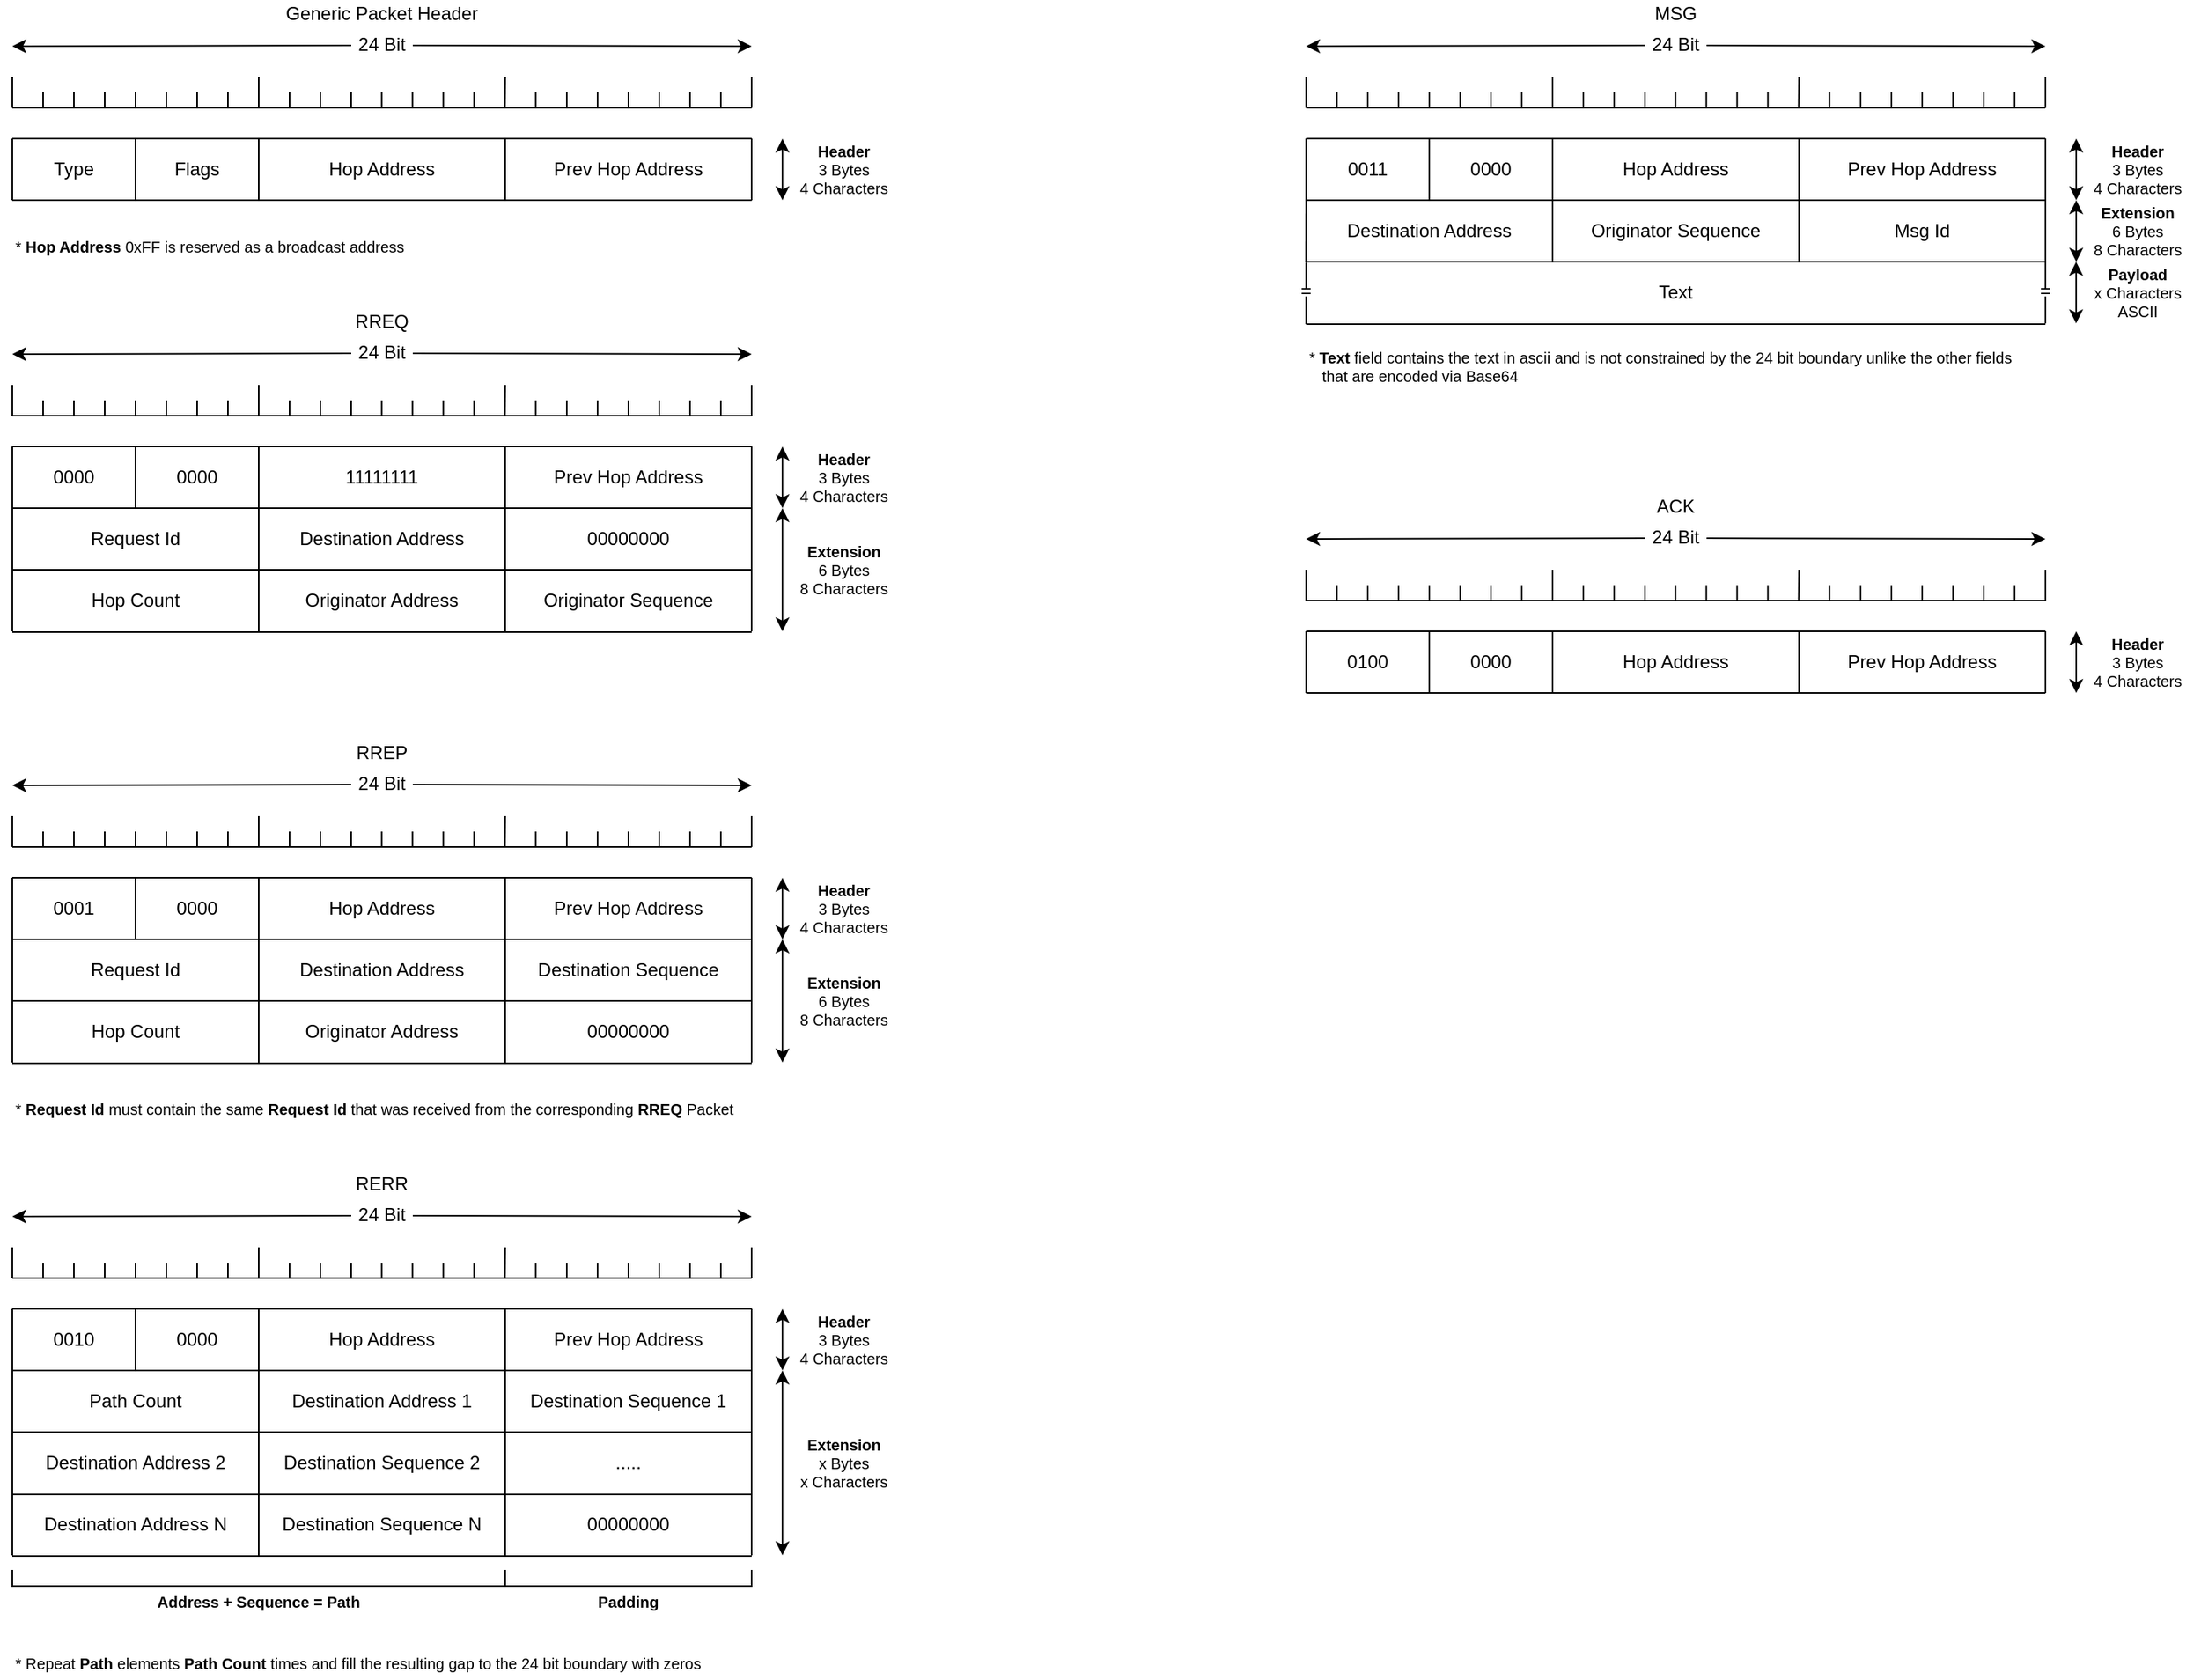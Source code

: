 <mxfile version="15.9.4" type="device"><diagram id="my2thrOuMgqYN_pKP_mC" name="Page-1"><mxGraphModel dx="1422" dy="794" grid="1" gridSize="10" guides="1" tooltips="1" connect="1" arrows="1" fold="1" page="1" pageScale="1" pageWidth="827" pageHeight="1169" math="0" shadow="0"><root><mxCell id="0"/><mxCell id="1" parent="0"/><mxCell id="J0SE6Y_LCfGNo5n3A6ei-1" value="" style="endArrow=classic;startArrow=none;html=1;rounded=0;exitX=1;exitY=0.5;exitDx=0;exitDy=0;" parent="1" source="J0SE6Y_LCfGNo5n3A6ei-2" edge="1"><mxGeometry width="50" height="50" relative="1" as="geometry"><mxPoint x="120" y="60" as="sourcePoint"/><mxPoint x="600" y="60" as="targetPoint"/></mxGeometry></mxCell><mxCell id="J0SE6Y_LCfGNo5n3A6ei-4" value="" style="endArrow=none;html=1;rounded=0;" parent="1" edge="1"><mxGeometry width="50" height="50" relative="1" as="geometry"><mxPoint x="120" y="100" as="sourcePoint"/><mxPoint x="600" y="100" as="targetPoint"/></mxGeometry></mxCell><mxCell id="J0SE6Y_LCfGNo5n3A6ei-5" value="" style="endArrow=none;html=1;rounded=0;" parent="1" edge="1"><mxGeometry width="50" height="50" relative="1" as="geometry"><mxPoint x="120" y="100" as="sourcePoint"/><mxPoint x="120" y="80" as="targetPoint"/></mxGeometry></mxCell><mxCell id="J0SE6Y_LCfGNo5n3A6ei-6" value="" style="endArrow=none;html=1;rounded=0;" parent="1" edge="1"><mxGeometry width="50" height="50" relative="1" as="geometry"><mxPoint x="140" y="100" as="sourcePoint"/><mxPoint x="140" y="90" as="targetPoint"/></mxGeometry></mxCell><mxCell id="J0SE6Y_LCfGNo5n3A6ei-7" value="" style="endArrow=none;html=1;rounded=0;" parent="1" edge="1"><mxGeometry width="50" height="50" relative="1" as="geometry"><mxPoint x="160" y="100" as="sourcePoint"/><mxPoint x="160" y="90" as="targetPoint"/></mxGeometry></mxCell><mxCell id="J0SE6Y_LCfGNo5n3A6ei-8" value="" style="endArrow=none;html=1;rounded=0;" parent="1" edge="1"><mxGeometry width="50" height="50" relative="1" as="geometry"><mxPoint x="180" y="100" as="sourcePoint"/><mxPoint x="180" y="90" as="targetPoint"/></mxGeometry></mxCell><mxCell id="J0SE6Y_LCfGNo5n3A6ei-9" value="" style="endArrow=none;html=1;rounded=0;" parent="1" edge="1"><mxGeometry width="50" height="50" relative="1" as="geometry"><mxPoint x="200" y="100" as="sourcePoint"/><mxPoint x="200" y="90" as="targetPoint"/></mxGeometry></mxCell><mxCell id="J0SE6Y_LCfGNo5n3A6ei-10" value="" style="endArrow=none;html=1;rounded=0;" parent="1" edge="1"><mxGeometry width="50" height="50" relative="1" as="geometry"><mxPoint x="220" y="100" as="sourcePoint"/><mxPoint x="220" y="90" as="targetPoint"/></mxGeometry></mxCell><mxCell id="J0SE6Y_LCfGNo5n3A6ei-11" value="" style="endArrow=none;html=1;rounded=0;" parent="1" edge="1"><mxGeometry width="50" height="50" relative="1" as="geometry"><mxPoint x="240" y="100" as="sourcePoint"/><mxPoint x="240" y="90" as="targetPoint"/></mxGeometry></mxCell><mxCell id="J0SE6Y_LCfGNo5n3A6ei-12" value="" style="endArrow=none;html=1;rounded=0;" parent="1" edge="1"><mxGeometry width="50" height="50" relative="1" as="geometry"><mxPoint x="260" y="100" as="sourcePoint"/><mxPoint x="260" y="90" as="targetPoint"/></mxGeometry></mxCell><mxCell id="J0SE6Y_LCfGNo5n3A6ei-13" value="" style="endArrow=none;html=1;rounded=0;" parent="1" edge="1"><mxGeometry width="50" height="50" relative="1" as="geometry"><mxPoint x="280" y="100" as="sourcePoint"/><mxPoint x="280" y="80" as="targetPoint"/></mxGeometry></mxCell><mxCell id="J0SE6Y_LCfGNo5n3A6ei-14" value="" style="endArrow=none;html=1;rounded=0;" parent="1" edge="1"><mxGeometry width="50" height="50" relative="1" as="geometry"><mxPoint x="300" y="100" as="sourcePoint"/><mxPoint x="300" y="90" as="targetPoint"/></mxGeometry></mxCell><mxCell id="J0SE6Y_LCfGNo5n3A6ei-15" value="" style="endArrow=none;html=1;rounded=0;" parent="1" edge="1"><mxGeometry width="50" height="50" relative="1" as="geometry"><mxPoint x="320" y="100" as="sourcePoint"/><mxPoint x="320" y="90" as="targetPoint"/></mxGeometry></mxCell><mxCell id="J0SE6Y_LCfGNo5n3A6ei-16" value="" style="endArrow=none;html=1;rounded=0;" parent="1" edge="1"><mxGeometry width="50" height="50" relative="1" as="geometry"><mxPoint x="340" y="100" as="sourcePoint"/><mxPoint x="340" y="90" as="targetPoint"/></mxGeometry></mxCell><mxCell id="J0SE6Y_LCfGNo5n3A6ei-17" value="" style="endArrow=none;html=1;rounded=0;" parent="1" edge="1"><mxGeometry width="50" height="50" relative="1" as="geometry"><mxPoint x="359.81" y="100" as="sourcePoint"/><mxPoint x="359.81" y="90" as="targetPoint"/></mxGeometry></mxCell><mxCell id="J0SE6Y_LCfGNo5n3A6ei-18" value="" style="endArrow=none;html=1;rounded=0;" parent="1" edge="1"><mxGeometry width="50" height="50" relative="1" as="geometry"><mxPoint x="379.81" y="100" as="sourcePoint"/><mxPoint x="379.81" y="90" as="targetPoint"/></mxGeometry></mxCell><mxCell id="J0SE6Y_LCfGNo5n3A6ei-19" value="" style="endArrow=none;html=1;rounded=0;" parent="1" edge="1"><mxGeometry width="50" height="50" relative="1" as="geometry"><mxPoint x="399.81" y="100" as="sourcePoint"/><mxPoint x="399.81" y="90" as="targetPoint"/></mxGeometry></mxCell><mxCell id="J0SE6Y_LCfGNo5n3A6ei-20" value="" style="endArrow=none;html=1;rounded=0;" parent="1" edge="1"><mxGeometry width="50" height="50" relative="1" as="geometry"><mxPoint x="419.81" y="100" as="sourcePoint"/><mxPoint x="419.81" y="90" as="targetPoint"/></mxGeometry></mxCell><mxCell id="J0SE6Y_LCfGNo5n3A6ei-21" value="" style="endArrow=none;html=1;rounded=0;" parent="1" edge="1"><mxGeometry width="50" height="50" relative="1" as="geometry"><mxPoint x="439.81" y="100" as="sourcePoint"/><mxPoint x="440" y="80" as="targetPoint"/></mxGeometry></mxCell><mxCell id="J0SE6Y_LCfGNo5n3A6ei-22" value="" style="endArrow=none;html=1;rounded=0;" parent="1" edge="1"><mxGeometry width="50" height="50" relative="1" as="geometry"><mxPoint x="459.81" y="100" as="sourcePoint"/><mxPoint x="459.81" y="90" as="targetPoint"/></mxGeometry></mxCell><mxCell id="J0SE6Y_LCfGNo5n3A6ei-23" value="" style="endArrow=none;html=1;rounded=0;" parent="1" edge="1"><mxGeometry width="50" height="50" relative="1" as="geometry"><mxPoint x="480" y="100" as="sourcePoint"/><mxPoint x="480" y="90" as="targetPoint"/></mxGeometry></mxCell><mxCell id="J0SE6Y_LCfGNo5n3A6ei-24" value="" style="endArrow=none;html=1;rounded=0;" parent="1" edge="1"><mxGeometry width="50" height="50" relative="1" as="geometry"><mxPoint x="500" y="100" as="sourcePoint"/><mxPoint x="500" y="90" as="targetPoint"/></mxGeometry></mxCell><mxCell id="J0SE6Y_LCfGNo5n3A6ei-25" value="" style="endArrow=none;html=1;rounded=0;" parent="1" edge="1"><mxGeometry width="50" height="50" relative="1" as="geometry"><mxPoint x="520" y="100" as="sourcePoint"/><mxPoint x="520" y="90" as="targetPoint"/></mxGeometry></mxCell><mxCell id="J0SE6Y_LCfGNo5n3A6ei-26" value="" style="endArrow=none;html=1;rounded=0;" parent="1" edge="1"><mxGeometry width="50" height="50" relative="1" as="geometry"><mxPoint x="540" y="100" as="sourcePoint"/><mxPoint x="540" y="90" as="targetPoint"/></mxGeometry></mxCell><mxCell id="J0SE6Y_LCfGNo5n3A6ei-27" value="" style="endArrow=none;html=1;rounded=0;" parent="1" edge="1"><mxGeometry width="50" height="50" relative="1" as="geometry"><mxPoint x="560" y="100" as="sourcePoint"/><mxPoint x="560" y="90" as="targetPoint"/></mxGeometry></mxCell><mxCell id="J0SE6Y_LCfGNo5n3A6ei-28" value="" style="endArrow=none;html=1;rounded=0;" parent="1" edge="1"><mxGeometry width="50" height="50" relative="1" as="geometry"><mxPoint x="580" y="100" as="sourcePoint"/><mxPoint x="580" y="90" as="targetPoint"/></mxGeometry></mxCell><mxCell id="J0SE6Y_LCfGNo5n3A6ei-29" value="" style="endArrow=none;html=1;rounded=0;" parent="1" edge="1"><mxGeometry width="50" height="50" relative="1" as="geometry"><mxPoint x="600" y="100" as="sourcePoint"/><mxPoint x="600" y="80" as="targetPoint"/></mxGeometry></mxCell><mxCell id="J0SE6Y_LCfGNo5n3A6ei-41" value="" style="endArrow=none;html=1;rounded=0;" parent="1" edge="1"><mxGeometry width="50" height="50" relative="1" as="geometry"><mxPoint x="600" y="120" as="sourcePoint"/><mxPoint x="120" y="120" as="targetPoint"/></mxGeometry></mxCell><mxCell id="J0SE6Y_LCfGNo5n3A6ei-43" value="" style="endArrow=none;html=1;rounded=0;" parent="1" edge="1"><mxGeometry width="50" height="50" relative="1" as="geometry"><mxPoint x="120" y="160" as="sourcePoint"/><mxPoint x="120" y="120" as="targetPoint"/></mxGeometry></mxCell><mxCell id="J0SE6Y_LCfGNo5n3A6ei-46" value="" style="endArrow=none;html=1;rounded=0;" parent="1" edge="1"><mxGeometry width="50" height="50" relative="1" as="geometry"><mxPoint x="280" y="160" as="sourcePoint"/><mxPoint x="280" y="120" as="targetPoint"/></mxGeometry></mxCell><mxCell id="J0SE6Y_LCfGNo5n3A6ei-47" value="Type" style="text;html=1;strokeColor=none;fillColor=none;align=center;verticalAlign=middle;whiteSpace=wrap;rounded=0;" parent="1" vertex="1"><mxGeometry x="130" y="130" width="60" height="20" as="geometry"/></mxCell><mxCell id="J0SE6Y_LCfGNo5n3A6ei-49" value="Prev Hop Address" style="text;html=1;strokeColor=none;fillColor=none;align=center;verticalAlign=middle;whiteSpace=wrap;rounded=0;" parent="1" vertex="1"><mxGeometry x="450" y="130" width="140" height="20" as="geometry"/></mxCell><mxCell id="J0SE6Y_LCfGNo5n3A6ei-50" value="" style="endArrow=none;html=1;rounded=0;" parent="1" edge="1"><mxGeometry width="50" height="50" relative="1" as="geometry"><mxPoint x="600" y="160" as="sourcePoint"/><mxPoint x="600" y="120" as="targetPoint"/></mxGeometry></mxCell><mxCell id="J0SE6Y_LCfGNo5n3A6ei-2" value="24 Bit" style="text;html=1;align=center;verticalAlign=middle;whiteSpace=wrap;rounded=0;fillColor=default;spacingBottom=1;" parent="1" vertex="1"><mxGeometry x="340" y="53" width="40" height="13" as="geometry"/></mxCell><mxCell id="J0SE6Y_LCfGNo5n3A6ei-52" value="" style="endArrow=none;startArrow=classic;html=1;rounded=0;" parent="1" target="J0SE6Y_LCfGNo5n3A6ei-2" edge="1"><mxGeometry width="50" height="50" relative="1" as="geometry"><mxPoint x="120" y="60" as="sourcePoint"/><mxPoint x="760" y="60" as="targetPoint"/></mxGeometry></mxCell><mxCell id="J0SE6Y_LCfGNo5n3A6ei-61" value="Generic Packet Header" style="text;html=1;strokeColor=none;fillColor=none;align=center;verticalAlign=middle;whiteSpace=wrap;rounded=0;spacingBottom=2;" parent="1" vertex="1"><mxGeometry x="280" y="30" width="160" height="20" as="geometry"/></mxCell><mxCell id="J0SE6Y_LCfGNo5n3A6ei-112" value="" style="endArrow=none;html=1;rounded=0;" parent="1" edge="1"><mxGeometry width="50" height="50" relative="1" as="geometry"><mxPoint x="600" y="160" as="sourcePoint"/><mxPoint x="120" y="160" as="targetPoint"/></mxGeometry></mxCell><mxCell id="J0SE6Y_LCfGNo5n3A6ei-174" value="Hop Address" style="text;html=1;strokeColor=none;fillColor=none;align=center;verticalAlign=middle;whiteSpace=wrap;rounded=0;" parent="1" vertex="1"><mxGeometry x="290" y="130" width="140" height="20" as="geometry"/></mxCell><mxCell id="J0SE6Y_LCfGNo5n3A6ei-183" value="" style="endArrow=classic;startArrow=classic;html=1;rounded=0;" parent="1" edge="1"><mxGeometry width="50" height="50" relative="1" as="geometry"><mxPoint x="620" y="160" as="sourcePoint"/><mxPoint x="620" y="120" as="targetPoint"/></mxGeometry></mxCell><mxCell id="J0SE6Y_LCfGNo5n3A6ei-185" value="&lt;b&gt;Header&lt;/b&gt;&lt;br&gt;3 Bytes&lt;br&gt;4 Characters" style="text;html=1;strokeColor=none;fillColor=none;align=center;verticalAlign=middle;whiteSpace=wrap;rounded=0;fontSize=10;" parent="1" vertex="1"><mxGeometry x="620" y="120" width="80" height="40" as="geometry"/></mxCell><mxCell id="J0SE6Y_LCfGNo5n3A6ei-186" value="" style="endArrow=none;html=1;rounded=0;" parent="1" edge="1"><mxGeometry width="50" height="50" relative="1" as="geometry"><mxPoint x="440" y="160" as="sourcePoint"/><mxPoint x="440" y="120" as="targetPoint"/></mxGeometry></mxCell><mxCell id="J0SE6Y_LCfGNo5n3A6ei-194" value="" style="endArrow=none;html=1;rounded=0;" parent="1" edge="1"><mxGeometry width="50" height="50" relative="1" as="geometry"><mxPoint x="199.96" y="160.0" as="sourcePoint"/><mxPoint x="199.96" y="120.0" as="targetPoint"/></mxGeometry></mxCell><mxCell id="J0SE6Y_LCfGNo5n3A6ei-195" value="Flags" style="text;html=1;strokeColor=none;fillColor=none;align=center;verticalAlign=middle;whiteSpace=wrap;rounded=0;" parent="1" vertex="1"><mxGeometry x="210" y="130" width="60" height="20" as="geometry"/></mxCell><mxCell id="J0SE6Y_LCfGNo5n3A6ei-196" value="" style="endArrow=classic;startArrow=none;html=1;rounded=0;exitX=1;exitY=0.5;exitDx=0;exitDy=0;" parent="1" source="J0SE6Y_LCfGNo5n3A6ei-233" edge="1"><mxGeometry width="50" height="50" relative="1" as="geometry"><mxPoint x="120" y="260" as="sourcePoint"/><mxPoint x="600" y="260" as="targetPoint"/></mxGeometry></mxCell><mxCell id="J0SE6Y_LCfGNo5n3A6ei-197" value="" style="endArrow=none;html=1;rounded=0;" parent="1" edge="1"><mxGeometry width="50" height="50" relative="1" as="geometry"><mxPoint x="120" y="300" as="sourcePoint"/><mxPoint x="600" y="300" as="targetPoint"/></mxGeometry></mxCell><mxCell id="J0SE6Y_LCfGNo5n3A6ei-198" value="" style="endArrow=none;html=1;rounded=0;" parent="1" edge="1"><mxGeometry width="50" height="50" relative="1" as="geometry"><mxPoint x="120" y="300" as="sourcePoint"/><mxPoint x="120" y="280" as="targetPoint"/></mxGeometry></mxCell><mxCell id="J0SE6Y_LCfGNo5n3A6ei-199" value="" style="endArrow=none;html=1;rounded=0;" parent="1" edge="1"><mxGeometry width="50" height="50" relative="1" as="geometry"><mxPoint x="140" y="300" as="sourcePoint"/><mxPoint x="140" y="290" as="targetPoint"/></mxGeometry></mxCell><mxCell id="J0SE6Y_LCfGNo5n3A6ei-200" value="" style="endArrow=none;html=1;rounded=0;" parent="1" edge="1"><mxGeometry width="50" height="50" relative="1" as="geometry"><mxPoint x="160" y="300" as="sourcePoint"/><mxPoint x="160" y="290" as="targetPoint"/></mxGeometry></mxCell><mxCell id="J0SE6Y_LCfGNo5n3A6ei-201" value="" style="endArrow=none;html=1;rounded=0;" parent="1" edge="1"><mxGeometry width="50" height="50" relative="1" as="geometry"><mxPoint x="180" y="300" as="sourcePoint"/><mxPoint x="180" y="290" as="targetPoint"/></mxGeometry></mxCell><mxCell id="J0SE6Y_LCfGNo5n3A6ei-202" value="" style="endArrow=none;html=1;rounded=0;" parent="1" edge="1"><mxGeometry width="50" height="50" relative="1" as="geometry"><mxPoint x="200" y="300" as="sourcePoint"/><mxPoint x="200" y="290" as="targetPoint"/></mxGeometry></mxCell><mxCell id="J0SE6Y_LCfGNo5n3A6ei-203" value="" style="endArrow=none;html=1;rounded=0;" parent="1" edge="1"><mxGeometry width="50" height="50" relative="1" as="geometry"><mxPoint x="220" y="300" as="sourcePoint"/><mxPoint x="220" y="290" as="targetPoint"/></mxGeometry></mxCell><mxCell id="J0SE6Y_LCfGNo5n3A6ei-204" value="" style="endArrow=none;html=1;rounded=0;" parent="1" edge="1"><mxGeometry width="50" height="50" relative="1" as="geometry"><mxPoint x="240" y="300" as="sourcePoint"/><mxPoint x="240" y="290" as="targetPoint"/></mxGeometry></mxCell><mxCell id="J0SE6Y_LCfGNo5n3A6ei-205" value="" style="endArrow=none;html=1;rounded=0;" parent="1" edge="1"><mxGeometry width="50" height="50" relative="1" as="geometry"><mxPoint x="260" y="300" as="sourcePoint"/><mxPoint x="260" y="290" as="targetPoint"/></mxGeometry></mxCell><mxCell id="J0SE6Y_LCfGNo5n3A6ei-206" value="" style="endArrow=none;html=1;rounded=0;" parent="1" edge="1"><mxGeometry width="50" height="50" relative="1" as="geometry"><mxPoint x="280" y="300" as="sourcePoint"/><mxPoint x="280" y="280" as="targetPoint"/></mxGeometry></mxCell><mxCell id="J0SE6Y_LCfGNo5n3A6ei-207" value="" style="endArrow=none;html=1;rounded=0;" parent="1" edge="1"><mxGeometry width="50" height="50" relative="1" as="geometry"><mxPoint x="300" y="300" as="sourcePoint"/><mxPoint x="300" y="290" as="targetPoint"/></mxGeometry></mxCell><mxCell id="J0SE6Y_LCfGNo5n3A6ei-208" value="" style="endArrow=none;html=1;rounded=0;" parent="1" edge="1"><mxGeometry width="50" height="50" relative="1" as="geometry"><mxPoint x="320" y="300" as="sourcePoint"/><mxPoint x="320" y="290" as="targetPoint"/></mxGeometry></mxCell><mxCell id="J0SE6Y_LCfGNo5n3A6ei-209" value="" style="endArrow=none;html=1;rounded=0;" parent="1" edge="1"><mxGeometry width="50" height="50" relative="1" as="geometry"><mxPoint x="340" y="300" as="sourcePoint"/><mxPoint x="340" y="290" as="targetPoint"/></mxGeometry></mxCell><mxCell id="J0SE6Y_LCfGNo5n3A6ei-210" value="" style="endArrow=none;html=1;rounded=0;" parent="1" edge="1"><mxGeometry width="50" height="50" relative="1" as="geometry"><mxPoint x="359.81" y="300" as="sourcePoint"/><mxPoint x="359.81" y="290" as="targetPoint"/></mxGeometry></mxCell><mxCell id="J0SE6Y_LCfGNo5n3A6ei-211" value="" style="endArrow=none;html=1;rounded=0;" parent="1" edge="1"><mxGeometry width="50" height="50" relative="1" as="geometry"><mxPoint x="379.81" y="300" as="sourcePoint"/><mxPoint x="379.81" y="290" as="targetPoint"/></mxGeometry></mxCell><mxCell id="J0SE6Y_LCfGNo5n3A6ei-212" value="" style="endArrow=none;html=1;rounded=0;" parent="1" edge="1"><mxGeometry width="50" height="50" relative="1" as="geometry"><mxPoint x="399.81" y="300" as="sourcePoint"/><mxPoint x="399.81" y="290" as="targetPoint"/></mxGeometry></mxCell><mxCell id="J0SE6Y_LCfGNo5n3A6ei-213" value="" style="endArrow=none;html=1;rounded=0;" parent="1" edge="1"><mxGeometry width="50" height="50" relative="1" as="geometry"><mxPoint x="419.81" y="300" as="sourcePoint"/><mxPoint x="419.81" y="290" as="targetPoint"/></mxGeometry></mxCell><mxCell id="J0SE6Y_LCfGNo5n3A6ei-214" value="" style="endArrow=none;html=1;rounded=0;" parent="1" edge="1"><mxGeometry width="50" height="50" relative="1" as="geometry"><mxPoint x="439.81" y="300" as="sourcePoint"/><mxPoint x="440" y="280" as="targetPoint"/></mxGeometry></mxCell><mxCell id="J0SE6Y_LCfGNo5n3A6ei-215" value="" style="endArrow=none;html=1;rounded=0;" parent="1" edge="1"><mxGeometry width="50" height="50" relative="1" as="geometry"><mxPoint x="459.81" y="300" as="sourcePoint"/><mxPoint x="459.81" y="290" as="targetPoint"/></mxGeometry></mxCell><mxCell id="J0SE6Y_LCfGNo5n3A6ei-216" value="" style="endArrow=none;html=1;rounded=0;" parent="1" edge="1"><mxGeometry width="50" height="50" relative="1" as="geometry"><mxPoint x="480" y="300" as="sourcePoint"/><mxPoint x="480" y="290" as="targetPoint"/></mxGeometry></mxCell><mxCell id="J0SE6Y_LCfGNo5n3A6ei-217" value="" style="endArrow=none;html=1;rounded=0;" parent="1" edge="1"><mxGeometry width="50" height="50" relative="1" as="geometry"><mxPoint x="500" y="300" as="sourcePoint"/><mxPoint x="500" y="290" as="targetPoint"/></mxGeometry></mxCell><mxCell id="J0SE6Y_LCfGNo5n3A6ei-218" value="" style="endArrow=none;html=1;rounded=0;" parent="1" edge="1"><mxGeometry width="50" height="50" relative="1" as="geometry"><mxPoint x="520" y="300" as="sourcePoint"/><mxPoint x="520" y="290" as="targetPoint"/></mxGeometry></mxCell><mxCell id="J0SE6Y_LCfGNo5n3A6ei-219" value="" style="endArrow=none;html=1;rounded=0;" parent="1" edge="1"><mxGeometry width="50" height="50" relative="1" as="geometry"><mxPoint x="540" y="300" as="sourcePoint"/><mxPoint x="540" y="290" as="targetPoint"/></mxGeometry></mxCell><mxCell id="J0SE6Y_LCfGNo5n3A6ei-220" value="" style="endArrow=none;html=1;rounded=0;" parent="1" edge="1"><mxGeometry width="50" height="50" relative="1" as="geometry"><mxPoint x="560" y="300" as="sourcePoint"/><mxPoint x="560" y="290" as="targetPoint"/></mxGeometry></mxCell><mxCell id="J0SE6Y_LCfGNo5n3A6ei-221" value="" style="endArrow=none;html=1;rounded=0;" parent="1" edge="1"><mxGeometry width="50" height="50" relative="1" as="geometry"><mxPoint x="580" y="300" as="sourcePoint"/><mxPoint x="580" y="290" as="targetPoint"/></mxGeometry></mxCell><mxCell id="J0SE6Y_LCfGNo5n3A6ei-222" value="" style="endArrow=none;html=1;rounded=0;" parent="1" edge="1"><mxGeometry width="50" height="50" relative="1" as="geometry"><mxPoint x="600" y="300" as="sourcePoint"/><mxPoint x="600" y="280" as="targetPoint"/></mxGeometry></mxCell><mxCell id="J0SE6Y_LCfGNo5n3A6ei-223" value="" style="endArrow=none;html=1;rounded=0;" parent="1" edge="1"><mxGeometry width="50" height="50" relative="1" as="geometry"><mxPoint x="600" y="320" as="sourcePoint"/><mxPoint x="120" y="320" as="targetPoint"/></mxGeometry></mxCell><mxCell id="J0SE6Y_LCfGNo5n3A6ei-224" value="" style="endArrow=none;html=1;rounded=0;exitX=1;exitY=1;exitDx=0;exitDy=0;" parent="1" edge="1"><mxGeometry width="50" height="50" relative="1" as="geometry"><mxPoint x="600" y="440.5" as="sourcePoint"/><mxPoint x="120" y="440.5" as="targetPoint"/></mxGeometry></mxCell><mxCell id="J0SE6Y_LCfGNo5n3A6ei-225" value="" style="endArrow=none;html=1;rounded=0;" parent="1" edge="1"><mxGeometry width="50" height="50" relative="1" as="geometry"><mxPoint x="120" y="360" as="sourcePoint"/><mxPoint x="120" y="320" as="targetPoint"/></mxGeometry></mxCell><mxCell id="J0SE6Y_LCfGNo5n3A6ei-227" value="" style="endArrow=none;html=1;rounded=0;" parent="1" edge="1"><mxGeometry width="50" height="50" relative="1" as="geometry"><mxPoint x="280" y="360" as="sourcePoint"/><mxPoint x="280" y="320" as="targetPoint"/></mxGeometry></mxCell><mxCell id="J0SE6Y_LCfGNo5n3A6ei-228" value="0000" style="text;html=1;strokeColor=none;fillColor=none;align=center;verticalAlign=middle;whiteSpace=wrap;rounded=0;" parent="1" vertex="1"><mxGeometry x="130" y="330" width="60" height="20" as="geometry"/></mxCell><mxCell id="J0SE6Y_LCfGNo5n3A6ei-229" value="" style="endArrow=none;html=1;rounded=0;" parent="1" edge="1"><mxGeometry width="50" height="50" relative="1" as="geometry"><mxPoint x="440" y="400" as="sourcePoint"/><mxPoint x="440" y="360" as="targetPoint"/></mxGeometry></mxCell><mxCell id="J0SE6Y_LCfGNo5n3A6ei-230" value="Prev Hop Address" style="text;html=1;strokeColor=none;fillColor=none;align=center;verticalAlign=middle;whiteSpace=wrap;rounded=0;" parent="1" vertex="1"><mxGeometry x="450" y="330" width="140" height="20" as="geometry"/></mxCell><mxCell id="J0SE6Y_LCfGNo5n3A6ei-231" value="" style="endArrow=none;html=1;rounded=0;" parent="1" edge="1"><mxGeometry width="50" height="50" relative="1" as="geometry"><mxPoint x="600" y="360" as="sourcePoint"/><mxPoint x="600" y="320" as="targetPoint"/></mxGeometry></mxCell><mxCell id="J0SE6Y_LCfGNo5n3A6ei-232" value="Request Id" style="text;html=1;strokeColor=none;fillColor=none;align=center;verticalAlign=middle;whiteSpace=wrap;rounded=0;" parent="1" vertex="1"><mxGeometry x="130" y="370" width="140" height="20" as="geometry"/></mxCell><mxCell id="J0SE6Y_LCfGNo5n3A6ei-233" value="24 Bit" style="text;html=1;align=center;verticalAlign=middle;whiteSpace=wrap;rounded=0;fillColor=default;spacingBottom=1;" parent="1" vertex="1"><mxGeometry x="340" y="253" width="40" height="13" as="geometry"/></mxCell><mxCell id="J0SE6Y_LCfGNo5n3A6ei-234" value="" style="endArrow=none;startArrow=classic;html=1;rounded=0;" parent="1" target="J0SE6Y_LCfGNo5n3A6ei-233" edge="1"><mxGeometry width="50" height="50" relative="1" as="geometry"><mxPoint x="120" y="260" as="sourcePoint"/><mxPoint x="760" y="260" as="targetPoint"/></mxGeometry></mxCell><mxCell id="J0SE6Y_LCfGNo5n3A6ei-240" value="RREQ" style="text;html=1;strokeColor=none;fillColor=none;align=center;verticalAlign=middle;whiteSpace=wrap;rounded=0;spacingBottom=2;" parent="1" vertex="1"><mxGeometry x="280" y="230" width="160" height="20" as="geometry"/></mxCell><mxCell id="J0SE6Y_LCfGNo5n3A6ei-241" value="" style="endArrow=none;html=1;rounded=0;" parent="1" edge="1"><mxGeometry width="50" height="50" relative="1" as="geometry"><mxPoint x="600" y="360" as="sourcePoint"/><mxPoint x="120" y="360" as="targetPoint"/></mxGeometry></mxCell><mxCell id="J0SE6Y_LCfGNo5n3A6ei-242" value="" style="endArrow=none;html=1;rounded=0;" parent="1" edge="1"><mxGeometry width="50" height="50" relative="1" as="geometry"><mxPoint x="120" y="440" as="sourcePoint"/><mxPoint x="120" y="360" as="targetPoint"/></mxGeometry></mxCell><mxCell id="J0SE6Y_LCfGNo5n3A6ei-243" value="" style="endArrow=none;html=1;rounded=0;" parent="1" edge="1"><mxGeometry width="50" height="50" relative="1" as="geometry"><mxPoint x="280" y="400" as="sourcePoint"/><mxPoint x="280" y="360" as="targetPoint"/></mxGeometry></mxCell><mxCell id="J0SE6Y_LCfGNo5n3A6ei-244" value="Hop Count" style="text;html=1;strokeColor=none;fillColor=none;align=center;verticalAlign=middle;whiteSpace=wrap;rounded=0;" parent="1" vertex="1"><mxGeometry x="130" y="410" width="140" height="20" as="geometry"/></mxCell><mxCell id="J0SE6Y_LCfGNo5n3A6ei-245" value="" style="endArrow=none;html=1;rounded=0;" parent="1" edge="1"><mxGeometry width="50" height="50" relative="1" as="geometry"><mxPoint x="600" y="400" as="sourcePoint"/><mxPoint x="600" y="360" as="targetPoint"/></mxGeometry></mxCell><mxCell id="J0SE6Y_LCfGNo5n3A6ei-246" value="Destination Address" style="text;html=1;strokeColor=none;fillColor=none;align=center;verticalAlign=middle;whiteSpace=wrap;rounded=0;" parent="1" vertex="1"><mxGeometry x="290" y="370" width="140" height="20" as="geometry"/></mxCell><mxCell id="J0SE6Y_LCfGNo5n3A6ei-247" value="" style="endArrow=none;html=1;rounded=0;" parent="1" edge="1"><mxGeometry width="50" height="50" relative="1" as="geometry"><mxPoint x="600" y="400" as="sourcePoint"/><mxPoint x="120" y="400" as="targetPoint"/></mxGeometry></mxCell><mxCell id="J0SE6Y_LCfGNo5n3A6ei-248" value="" style="endArrow=none;html=1;rounded=0;" parent="1" edge="1"><mxGeometry width="50" height="50" relative="1" as="geometry"><mxPoint x="600" y="440" as="sourcePoint"/><mxPoint x="600" y="400" as="targetPoint"/></mxGeometry></mxCell><mxCell id="J0SE6Y_LCfGNo5n3A6ei-249" value="11111111" style="text;html=1;strokeColor=none;fillColor=none;align=center;verticalAlign=middle;whiteSpace=wrap;rounded=0;" parent="1" vertex="1"><mxGeometry x="290" y="330" width="140" height="20" as="geometry"/></mxCell><mxCell id="J0SE6Y_LCfGNo5n3A6ei-250" value="" style="endArrow=none;html=1;rounded=0;" parent="1" edge="1"><mxGeometry width="50" height="50" relative="1" as="geometry"><mxPoint x="440" y="440" as="sourcePoint"/><mxPoint x="440" y="400" as="targetPoint"/></mxGeometry></mxCell><mxCell id="J0SE6Y_LCfGNo5n3A6ei-255" value="" style="endArrow=none;html=1;rounded=0;" parent="1" edge="1"><mxGeometry width="50" height="50" relative="1" as="geometry"><mxPoint x="440" y="360" as="sourcePoint"/><mxPoint x="440" y="320" as="targetPoint"/></mxGeometry></mxCell><mxCell id="J0SE6Y_LCfGNo5n3A6ei-256" value="Originator Sequence" style="text;html=1;strokeColor=none;fillColor=none;align=center;verticalAlign=middle;whiteSpace=wrap;rounded=0;" parent="1" vertex="1"><mxGeometry x="450" y="410" width="140" height="20" as="geometry"/></mxCell><mxCell id="J0SE6Y_LCfGNo5n3A6ei-257" value="00000000" style="text;html=1;strokeColor=none;fillColor=none;align=center;verticalAlign=middle;whiteSpace=wrap;rounded=0;" parent="1" vertex="1"><mxGeometry x="450" y="370" width="140" height="20" as="geometry"/></mxCell><mxCell id="J0SE6Y_LCfGNo5n3A6ei-258" value="" style="endArrow=none;html=1;rounded=0;" parent="1" edge="1"><mxGeometry width="50" height="50" relative="1" as="geometry"><mxPoint x="280" y="440" as="sourcePoint"/><mxPoint x="280" y="400" as="targetPoint"/></mxGeometry></mxCell><mxCell id="J0SE6Y_LCfGNo5n3A6ei-259" value="Originator Address" style="text;html=1;strokeColor=none;fillColor=none;align=center;verticalAlign=middle;whiteSpace=wrap;rounded=0;" parent="1" vertex="1"><mxGeometry x="290" y="410" width="140" height="20" as="geometry"/></mxCell><mxCell id="J0SE6Y_LCfGNo5n3A6ei-260" value="" style="endArrow=none;html=1;rounded=0;" parent="1" edge="1"><mxGeometry width="50" height="50" relative="1" as="geometry"><mxPoint x="199.96" y="360" as="sourcePoint"/><mxPoint x="199.96" y="320" as="targetPoint"/></mxGeometry></mxCell><mxCell id="J0SE6Y_LCfGNo5n3A6ei-261" value="0000" style="text;html=1;strokeColor=none;fillColor=none;align=center;verticalAlign=middle;whiteSpace=wrap;rounded=0;" parent="1" vertex="1"><mxGeometry x="210" y="330" width="60" height="20" as="geometry"/></mxCell><mxCell id="J0SE6Y_LCfGNo5n3A6ei-329" value="" style="endArrow=classic;startArrow=none;html=1;rounded=0;exitX=1;exitY=0.5;exitDx=0;exitDy=0;" parent="1" source="J0SE6Y_LCfGNo5n3A6ei-366" edge="1"><mxGeometry width="50" height="50" relative="1" as="geometry"><mxPoint x="960" y="60.0" as="sourcePoint"/><mxPoint x="1440" y="60.0" as="targetPoint"/></mxGeometry></mxCell><mxCell id="J0SE6Y_LCfGNo5n3A6ei-330" value="" style="endArrow=none;html=1;rounded=0;" parent="1" edge="1"><mxGeometry width="50" height="50" relative="1" as="geometry"><mxPoint x="960" y="100.0" as="sourcePoint"/><mxPoint x="1440" y="100.0" as="targetPoint"/></mxGeometry></mxCell><mxCell id="J0SE6Y_LCfGNo5n3A6ei-331" value="" style="endArrow=none;html=1;rounded=0;" parent="1" edge="1"><mxGeometry width="50" height="50" relative="1" as="geometry"><mxPoint x="960" y="100.0" as="sourcePoint"/><mxPoint x="960" y="80.0" as="targetPoint"/></mxGeometry></mxCell><mxCell id="J0SE6Y_LCfGNo5n3A6ei-332" value="" style="endArrow=none;html=1;rounded=0;" parent="1" edge="1"><mxGeometry width="50" height="50" relative="1" as="geometry"><mxPoint x="980" y="100.0" as="sourcePoint"/><mxPoint x="980" y="90.0" as="targetPoint"/></mxGeometry></mxCell><mxCell id="J0SE6Y_LCfGNo5n3A6ei-333" value="" style="endArrow=none;html=1;rounded=0;" parent="1" edge="1"><mxGeometry width="50" height="50" relative="1" as="geometry"><mxPoint x="1000" y="100.0" as="sourcePoint"/><mxPoint x="1000" y="90.0" as="targetPoint"/></mxGeometry></mxCell><mxCell id="J0SE6Y_LCfGNo5n3A6ei-334" value="" style="endArrow=none;html=1;rounded=0;" parent="1" edge="1"><mxGeometry width="50" height="50" relative="1" as="geometry"><mxPoint x="1020" y="100.0" as="sourcePoint"/><mxPoint x="1020" y="90.0" as="targetPoint"/></mxGeometry></mxCell><mxCell id="J0SE6Y_LCfGNo5n3A6ei-335" value="" style="endArrow=none;html=1;rounded=0;" parent="1" edge="1"><mxGeometry width="50" height="50" relative="1" as="geometry"><mxPoint x="1040" y="100.0" as="sourcePoint"/><mxPoint x="1040" y="90.0" as="targetPoint"/></mxGeometry></mxCell><mxCell id="J0SE6Y_LCfGNo5n3A6ei-336" value="" style="endArrow=none;html=1;rounded=0;" parent="1" edge="1"><mxGeometry width="50" height="50" relative="1" as="geometry"><mxPoint x="1060" y="100.0" as="sourcePoint"/><mxPoint x="1060" y="90.0" as="targetPoint"/></mxGeometry></mxCell><mxCell id="J0SE6Y_LCfGNo5n3A6ei-337" value="" style="endArrow=none;html=1;rounded=0;" parent="1" edge="1"><mxGeometry width="50" height="50" relative="1" as="geometry"><mxPoint x="1080" y="100.0" as="sourcePoint"/><mxPoint x="1080" y="90.0" as="targetPoint"/></mxGeometry></mxCell><mxCell id="J0SE6Y_LCfGNo5n3A6ei-338" value="" style="endArrow=none;html=1;rounded=0;" parent="1" edge="1"><mxGeometry width="50" height="50" relative="1" as="geometry"><mxPoint x="1100" y="100.0" as="sourcePoint"/><mxPoint x="1100" y="90.0" as="targetPoint"/></mxGeometry></mxCell><mxCell id="J0SE6Y_LCfGNo5n3A6ei-339" value="" style="endArrow=none;html=1;rounded=0;" parent="1" edge="1"><mxGeometry width="50" height="50" relative="1" as="geometry"><mxPoint x="1120" y="100.0" as="sourcePoint"/><mxPoint x="1120" y="80.0" as="targetPoint"/></mxGeometry></mxCell><mxCell id="J0SE6Y_LCfGNo5n3A6ei-340" value="" style="endArrow=none;html=1;rounded=0;" parent="1" edge="1"><mxGeometry width="50" height="50" relative="1" as="geometry"><mxPoint x="1140" y="100.0" as="sourcePoint"/><mxPoint x="1140" y="90.0" as="targetPoint"/></mxGeometry></mxCell><mxCell id="J0SE6Y_LCfGNo5n3A6ei-341" value="" style="endArrow=none;html=1;rounded=0;" parent="1" edge="1"><mxGeometry width="50" height="50" relative="1" as="geometry"><mxPoint x="1160" y="100.0" as="sourcePoint"/><mxPoint x="1160" y="90.0" as="targetPoint"/></mxGeometry></mxCell><mxCell id="J0SE6Y_LCfGNo5n3A6ei-342" value="" style="endArrow=none;html=1;rounded=0;" parent="1" edge="1"><mxGeometry width="50" height="50" relative="1" as="geometry"><mxPoint x="1180" y="100.0" as="sourcePoint"/><mxPoint x="1180" y="90.0" as="targetPoint"/></mxGeometry></mxCell><mxCell id="J0SE6Y_LCfGNo5n3A6ei-343" value="" style="endArrow=none;html=1;rounded=0;" parent="1" edge="1"><mxGeometry width="50" height="50" relative="1" as="geometry"><mxPoint x="1199.81" y="100.0" as="sourcePoint"/><mxPoint x="1199.81" y="90.0" as="targetPoint"/></mxGeometry></mxCell><mxCell id="J0SE6Y_LCfGNo5n3A6ei-344" value="" style="endArrow=none;html=1;rounded=0;" parent="1" edge="1"><mxGeometry width="50" height="50" relative="1" as="geometry"><mxPoint x="1219.81" y="100.0" as="sourcePoint"/><mxPoint x="1219.81" y="90.0" as="targetPoint"/></mxGeometry></mxCell><mxCell id="J0SE6Y_LCfGNo5n3A6ei-345" value="" style="endArrow=none;html=1;rounded=0;" parent="1" edge="1"><mxGeometry width="50" height="50" relative="1" as="geometry"><mxPoint x="1239.81" y="100.0" as="sourcePoint"/><mxPoint x="1239.81" y="90.0" as="targetPoint"/></mxGeometry></mxCell><mxCell id="J0SE6Y_LCfGNo5n3A6ei-346" value="" style="endArrow=none;html=1;rounded=0;" parent="1" edge="1"><mxGeometry width="50" height="50" relative="1" as="geometry"><mxPoint x="1259.81" y="100.0" as="sourcePoint"/><mxPoint x="1259.81" y="90.0" as="targetPoint"/></mxGeometry></mxCell><mxCell id="J0SE6Y_LCfGNo5n3A6ei-347" value="" style="endArrow=none;html=1;rounded=0;" parent="1" edge="1"><mxGeometry width="50" height="50" relative="1" as="geometry"><mxPoint x="1279.81" y="100.0" as="sourcePoint"/><mxPoint x="1280" y="80.0" as="targetPoint"/></mxGeometry></mxCell><mxCell id="J0SE6Y_LCfGNo5n3A6ei-348" value="" style="endArrow=none;html=1;rounded=0;" parent="1" edge="1"><mxGeometry width="50" height="50" relative="1" as="geometry"><mxPoint x="1299.81" y="100.0" as="sourcePoint"/><mxPoint x="1299.81" y="90.0" as="targetPoint"/></mxGeometry></mxCell><mxCell id="J0SE6Y_LCfGNo5n3A6ei-349" value="" style="endArrow=none;html=1;rounded=0;" parent="1" edge="1"><mxGeometry width="50" height="50" relative="1" as="geometry"><mxPoint x="1320" y="100.0" as="sourcePoint"/><mxPoint x="1320" y="90.0" as="targetPoint"/></mxGeometry></mxCell><mxCell id="J0SE6Y_LCfGNo5n3A6ei-350" value="" style="endArrow=none;html=1;rounded=0;" parent="1" edge="1"><mxGeometry width="50" height="50" relative="1" as="geometry"><mxPoint x="1340" y="100.0" as="sourcePoint"/><mxPoint x="1340" y="90.0" as="targetPoint"/></mxGeometry></mxCell><mxCell id="J0SE6Y_LCfGNo5n3A6ei-351" value="" style="endArrow=none;html=1;rounded=0;" parent="1" edge="1"><mxGeometry width="50" height="50" relative="1" as="geometry"><mxPoint x="1360" y="100.0" as="sourcePoint"/><mxPoint x="1360" y="90.0" as="targetPoint"/></mxGeometry></mxCell><mxCell id="J0SE6Y_LCfGNo5n3A6ei-352" value="" style="endArrow=none;html=1;rounded=0;" parent="1" edge="1"><mxGeometry width="50" height="50" relative="1" as="geometry"><mxPoint x="1380" y="100.0" as="sourcePoint"/><mxPoint x="1380" y="90.0" as="targetPoint"/></mxGeometry></mxCell><mxCell id="J0SE6Y_LCfGNo5n3A6ei-353" value="" style="endArrow=none;html=1;rounded=0;" parent="1" edge="1"><mxGeometry width="50" height="50" relative="1" as="geometry"><mxPoint x="1400" y="100.0" as="sourcePoint"/><mxPoint x="1400" y="90.0" as="targetPoint"/></mxGeometry></mxCell><mxCell id="J0SE6Y_LCfGNo5n3A6ei-354" value="" style="endArrow=none;html=1;rounded=0;" parent="1" edge="1"><mxGeometry width="50" height="50" relative="1" as="geometry"><mxPoint x="1420" y="100.0" as="sourcePoint"/><mxPoint x="1420" y="90.0" as="targetPoint"/></mxGeometry></mxCell><mxCell id="J0SE6Y_LCfGNo5n3A6ei-355" value="" style="endArrow=none;html=1;rounded=0;" parent="1" edge="1"><mxGeometry width="50" height="50" relative="1" as="geometry"><mxPoint x="1440" y="100.0" as="sourcePoint"/><mxPoint x="1440" y="80.0" as="targetPoint"/></mxGeometry></mxCell><mxCell id="J0SE6Y_LCfGNo5n3A6ei-356" value="" style="endArrow=none;html=1;rounded=0;" parent="1" edge="1"><mxGeometry width="50" height="50" relative="1" as="geometry"><mxPoint x="1440" y="120.0" as="sourcePoint"/><mxPoint x="960" y="120.0" as="targetPoint"/></mxGeometry></mxCell><mxCell id="J0SE6Y_LCfGNo5n3A6ei-358" value="" style="endArrow=none;html=1;rounded=0;" parent="1" edge="1"><mxGeometry width="50" height="50" relative="1" as="geometry"><mxPoint x="960" y="160.0" as="sourcePoint"/><mxPoint x="960" y="120.0" as="targetPoint"/></mxGeometry></mxCell><mxCell id="J0SE6Y_LCfGNo5n3A6ei-359" value="" style="endArrow=none;html=1;rounded=0;" parent="1" edge="1"><mxGeometry width="50" height="50" relative="1" as="geometry"><mxPoint x="960" y="240.5" as="sourcePoint"/><mxPoint x="1440" y="240.5" as="targetPoint"/></mxGeometry></mxCell><mxCell id="J0SE6Y_LCfGNo5n3A6ei-360" value="" style="endArrow=none;html=1;rounded=0;" parent="1" edge="1"><mxGeometry width="50" height="50" relative="1" as="geometry"><mxPoint x="1120" y="160.0" as="sourcePoint"/><mxPoint x="1120" y="120.0" as="targetPoint"/></mxGeometry></mxCell><mxCell id="J0SE6Y_LCfGNo5n3A6ei-361" value="0011" style="text;html=1;strokeColor=none;fillColor=none;align=center;verticalAlign=middle;whiteSpace=wrap;rounded=0;" parent="1" vertex="1"><mxGeometry x="970" y="130.0" width="60" height="20" as="geometry"/></mxCell><mxCell id="J0SE6Y_LCfGNo5n3A6ei-362" value="" style="endArrow=none;html=1;rounded=0;" parent="1" edge="1"><mxGeometry width="50" height="50" relative="1" as="geometry"><mxPoint x="1280" y="200.0" as="sourcePoint"/><mxPoint x="1280" y="160.0" as="targetPoint"/></mxGeometry></mxCell><mxCell id="J0SE6Y_LCfGNo5n3A6ei-363" value="Prev Hop Address" style="text;html=1;strokeColor=none;fillColor=none;align=center;verticalAlign=middle;whiteSpace=wrap;rounded=0;" parent="1" vertex="1"><mxGeometry x="1290" y="130.0" width="140" height="20" as="geometry"/></mxCell><mxCell id="J0SE6Y_LCfGNo5n3A6ei-364" value="" style="endArrow=none;html=1;rounded=0;" parent="1" edge="1"><mxGeometry width="50" height="50" relative="1" as="geometry"><mxPoint x="1440" y="160.0" as="sourcePoint"/><mxPoint x="1440" y="120.0" as="targetPoint"/></mxGeometry></mxCell><mxCell id="J0SE6Y_LCfGNo5n3A6ei-365" value="Destination Address" style="text;html=1;strokeColor=none;fillColor=none;align=center;verticalAlign=middle;whiteSpace=wrap;rounded=0;" parent="1" vertex="1"><mxGeometry x="970" y="170.0" width="140" height="20" as="geometry"/></mxCell><mxCell id="J0SE6Y_LCfGNo5n3A6ei-366" value="24 Bit" style="text;html=1;align=center;verticalAlign=middle;whiteSpace=wrap;rounded=0;fillColor=default;spacingBottom=1;" parent="1" vertex="1"><mxGeometry x="1180" y="53.0" width="40" height="13" as="geometry"/></mxCell><mxCell id="J0SE6Y_LCfGNo5n3A6ei-367" value="" style="endArrow=none;startArrow=classic;html=1;rounded=0;" parent="1" target="J0SE6Y_LCfGNo5n3A6ei-366" edge="1"><mxGeometry width="50" height="50" relative="1" as="geometry"><mxPoint x="960" y="60.0" as="sourcePoint"/><mxPoint x="1600" y="60.0" as="targetPoint"/></mxGeometry></mxCell><mxCell id="J0SE6Y_LCfGNo5n3A6ei-368" value="" style="endArrow=none;html=1;rounded=0;exitX=0;exitY=1;exitDx=0;exitDy=0;" parent="1" edge="1"><mxGeometry width="50" height="50" relative="1" as="geometry"><mxPoint x="960" y="240.5" as="sourcePoint"/><mxPoint x="960" y="200.5" as="targetPoint"/></mxGeometry></mxCell><mxCell id="J0SE6Y_LCfGNo5n3A6ei-369" value="=" style="text;html=1;strokeColor=none;fillColor=default;align=center;verticalAlign=middle;whiteSpace=wrap;rounded=0;spacingBottom=2;" parent="1" vertex="1"><mxGeometry x="955" y="217.5" width="10" height="5" as="geometry"/></mxCell><mxCell id="J0SE6Y_LCfGNo5n3A6ei-370" value="" style="endArrow=none;html=1;rounded=0;exitX=0;exitY=1;exitDx=0;exitDy=0;" parent="1" edge="1"><mxGeometry width="50" height="50" relative="1" as="geometry"><mxPoint x="1440" y="240.0" as="sourcePoint"/><mxPoint x="1440" y="200.0" as="targetPoint"/></mxGeometry></mxCell><mxCell id="J0SE6Y_LCfGNo5n3A6ei-371" value="=" style="text;html=1;strokeColor=none;fillColor=default;align=center;verticalAlign=middle;whiteSpace=wrap;rounded=0;spacingBottom=2;" parent="1" vertex="1"><mxGeometry x="1435" y="217.5" width="10" height="5" as="geometry"/></mxCell><mxCell id="J0SE6Y_LCfGNo5n3A6ei-372" value="Text" style="text;html=1;strokeColor=none;fillColor=none;align=center;verticalAlign=middle;whiteSpace=wrap;rounded=0;" parent="1" vertex="1"><mxGeometry x="970" y="210.0" width="460" height="20" as="geometry"/></mxCell><mxCell id="J0SE6Y_LCfGNo5n3A6ei-373" value="MSG" style="text;html=1;strokeColor=none;fillColor=none;align=center;verticalAlign=middle;whiteSpace=wrap;rounded=0;spacingBottom=2;" parent="1" vertex="1"><mxGeometry x="1120" y="30.0" width="160" height="20" as="geometry"/></mxCell><mxCell id="J0SE6Y_LCfGNo5n3A6ei-374" value="" style="endArrow=none;html=1;rounded=0;" parent="1" edge="1"><mxGeometry width="50" height="50" relative="1" as="geometry"><mxPoint x="1440" y="160.0" as="sourcePoint"/><mxPoint x="960" y="160.0" as="targetPoint"/></mxGeometry></mxCell><mxCell id="J0SE6Y_LCfGNo5n3A6ei-376" value="" style="endArrow=none;html=1;rounded=0;" parent="1" edge="1"><mxGeometry width="50" height="50" relative="1" as="geometry"><mxPoint x="1120" y="200.0" as="sourcePoint"/><mxPoint x="1120" y="160.0" as="targetPoint"/></mxGeometry></mxCell><mxCell id="J0SE6Y_LCfGNo5n3A6ei-378" value="" style="endArrow=none;html=1;rounded=0;" parent="1" edge="1"><mxGeometry width="50" height="50" relative="1" as="geometry"><mxPoint x="1440" y="200.0" as="sourcePoint"/><mxPoint x="1440" y="160.0" as="targetPoint"/></mxGeometry></mxCell><mxCell id="J0SE6Y_LCfGNo5n3A6ei-379" value="Originator Sequence" style="text;html=1;strokeColor=none;fillColor=none;align=center;verticalAlign=middle;whiteSpace=wrap;rounded=0;" parent="1" vertex="1"><mxGeometry x="1130" y="170.0" width="140" height="20" as="geometry"/></mxCell><mxCell id="J0SE6Y_LCfGNo5n3A6ei-380" value="" style="endArrow=none;html=1;rounded=0;" parent="1" edge="1"><mxGeometry width="50" height="50" relative="1" as="geometry"><mxPoint x="1440" y="200.0" as="sourcePoint"/><mxPoint x="960" y="200.0" as="targetPoint"/></mxGeometry></mxCell><mxCell id="J0SE6Y_LCfGNo5n3A6ei-382" value="Hop Address" style="text;html=1;strokeColor=none;fillColor=none;align=center;verticalAlign=middle;whiteSpace=wrap;rounded=0;" parent="1" vertex="1"><mxGeometry x="1130" y="130.0" width="140" height="20" as="geometry"/></mxCell><mxCell id="J0SE6Y_LCfGNo5n3A6ei-388" value="" style="endArrow=none;html=1;rounded=0;" parent="1" edge="1"><mxGeometry width="50" height="50" relative="1" as="geometry"><mxPoint x="1280" y="160.0" as="sourcePoint"/><mxPoint x="1280" y="120.0" as="targetPoint"/></mxGeometry></mxCell><mxCell id="J0SE6Y_LCfGNo5n3A6ei-390" value="Msg Id" style="text;html=1;strokeColor=none;fillColor=none;align=center;verticalAlign=middle;whiteSpace=wrap;rounded=0;" parent="1" vertex="1"><mxGeometry x="1290" y="170.0" width="140" height="20" as="geometry"/></mxCell><mxCell id="J0SE6Y_LCfGNo5n3A6ei-393" value="" style="endArrow=none;html=1;rounded=0;" parent="1" edge="1"><mxGeometry width="50" height="50" relative="1" as="geometry"><mxPoint x="1039.96" y="160.0" as="sourcePoint"/><mxPoint x="1039.96" y="120.0" as="targetPoint"/></mxGeometry></mxCell><mxCell id="J0SE6Y_LCfGNo5n3A6ei-394" value="0000" style="text;html=1;strokeColor=none;fillColor=none;align=center;verticalAlign=middle;whiteSpace=wrap;rounded=0;" parent="1" vertex="1"><mxGeometry x="1050" y="130.0" width="60" height="20" as="geometry"/></mxCell><mxCell id="J0SE6Y_LCfGNo5n3A6ei-395" value="" style="endArrow=classic;startArrow=classic;html=1;rounded=0;" parent="1" edge="1"><mxGeometry width="50" height="50" relative="1" as="geometry"><mxPoint x="620" y="360" as="sourcePoint"/><mxPoint x="620" y="320" as="targetPoint"/></mxGeometry></mxCell><mxCell id="J0SE6Y_LCfGNo5n3A6ei-396" value="&lt;b&gt;Header&lt;/b&gt;&lt;br&gt;3 Bytes&lt;br&gt;4 Characters" style="text;html=1;strokeColor=none;fillColor=none;align=center;verticalAlign=middle;whiteSpace=wrap;rounded=0;fontSize=10;" parent="1" vertex="1"><mxGeometry x="620" y="320" width="80" height="40" as="geometry"/></mxCell><mxCell id="J0SE6Y_LCfGNo5n3A6ei-397" value="" style="endArrow=classic;startArrow=classic;html=1;rounded=0;" parent="1" edge="1"><mxGeometry width="50" height="50" relative="1" as="geometry"><mxPoint x="620" y="440" as="sourcePoint"/><mxPoint x="620" y="360" as="targetPoint"/></mxGeometry></mxCell><mxCell id="J0SE6Y_LCfGNo5n3A6ei-398" value="&lt;b&gt;Extension&lt;/b&gt;&lt;br&gt;6 Bytes&lt;br&gt;8 Characters" style="text;html=1;strokeColor=none;fillColor=none;align=center;verticalAlign=middle;whiteSpace=wrap;rounded=0;fontSize=10;" parent="1" vertex="1"><mxGeometry x="620" y="380" width="80" height="40" as="geometry"/></mxCell><mxCell id="J0SE6Y_LCfGNo5n3A6ei-459" value="" style="endArrow=classic;startArrow=none;html=1;rounded=0;exitX=1;exitY=0.5;exitDx=0;exitDy=0;" parent="1" source="J0SE6Y_LCfGNo5n3A6ei-495" edge="1"><mxGeometry width="50" height="50" relative="1" as="geometry"><mxPoint x="120" y="540" as="sourcePoint"/><mxPoint x="600" y="540" as="targetPoint"/></mxGeometry></mxCell><mxCell id="J0SE6Y_LCfGNo5n3A6ei-460" value="" style="endArrow=none;html=1;rounded=0;" parent="1" edge="1"><mxGeometry width="50" height="50" relative="1" as="geometry"><mxPoint x="120" y="580" as="sourcePoint"/><mxPoint x="600" y="580" as="targetPoint"/></mxGeometry></mxCell><mxCell id="J0SE6Y_LCfGNo5n3A6ei-461" value="" style="endArrow=none;html=1;rounded=0;" parent="1" edge="1"><mxGeometry width="50" height="50" relative="1" as="geometry"><mxPoint x="120" y="580" as="sourcePoint"/><mxPoint x="120" y="560" as="targetPoint"/></mxGeometry></mxCell><mxCell id="J0SE6Y_LCfGNo5n3A6ei-462" value="" style="endArrow=none;html=1;rounded=0;" parent="1" edge="1"><mxGeometry width="50" height="50" relative="1" as="geometry"><mxPoint x="140" y="580" as="sourcePoint"/><mxPoint x="140" y="570" as="targetPoint"/></mxGeometry></mxCell><mxCell id="J0SE6Y_LCfGNo5n3A6ei-463" value="" style="endArrow=none;html=1;rounded=0;" parent="1" edge="1"><mxGeometry width="50" height="50" relative="1" as="geometry"><mxPoint x="160" y="580" as="sourcePoint"/><mxPoint x="160" y="570" as="targetPoint"/></mxGeometry></mxCell><mxCell id="J0SE6Y_LCfGNo5n3A6ei-464" value="" style="endArrow=none;html=1;rounded=0;" parent="1" edge="1"><mxGeometry width="50" height="50" relative="1" as="geometry"><mxPoint x="180" y="580" as="sourcePoint"/><mxPoint x="180" y="570" as="targetPoint"/></mxGeometry></mxCell><mxCell id="J0SE6Y_LCfGNo5n3A6ei-465" value="" style="endArrow=none;html=1;rounded=0;" parent="1" edge="1"><mxGeometry width="50" height="50" relative="1" as="geometry"><mxPoint x="200" y="580" as="sourcePoint"/><mxPoint x="200" y="570" as="targetPoint"/></mxGeometry></mxCell><mxCell id="J0SE6Y_LCfGNo5n3A6ei-466" value="" style="endArrow=none;html=1;rounded=0;" parent="1" edge="1"><mxGeometry width="50" height="50" relative="1" as="geometry"><mxPoint x="220" y="580" as="sourcePoint"/><mxPoint x="220" y="570" as="targetPoint"/></mxGeometry></mxCell><mxCell id="J0SE6Y_LCfGNo5n3A6ei-467" value="" style="endArrow=none;html=1;rounded=0;" parent="1" edge="1"><mxGeometry width="50" height="50" relative="1" as="geometry"><mxPoint x="240" y="580" as="sourcePoint"/><mxPoint x="240" y="570" as="targetPoint"/></mxGeometry></mxCell><mxCell id="J0SE6Y_LCfGNo5n3A6ei-468" value="" style="endArrow=none;html=1;rounded=0;" parent="1" edge="1"><mxGeometry width="50" height="50" relative="1" as="geometry"><mxPoint x="260" y="580" as="sourcePoint"/><mxPoint x="260" y="570" as="targetPoint"/></mxGeometry></mxCell><mxCell id="J0SE6Y_LCfGNo5n3A6ei-469" value="" style="endArrow=none;html=1;rounded=0;" parent="1" edge="1"><mxGeometry width="50" height="50" relative="1" as="geometry"><mxPoint x="280" y="580" as="sourcePoint"/><mxPoint x="280" y="560" as="targetPoint"/></mxGeometry></mxCell><mxCell id="J0SE6Y_LCfGNo5n3A6ei-470" value="" style="endArrow=none;html=1;rounded=0;" parent="1" edge="1"><mxGeometry width="50" height="50" relative="1" as="geometry"><mxPoint x="300" y="580" as="sourcePoint"/><mxPoint x="300" y="570" as="targetPoint"/></mxGeometry></mxCell><mxCell id="J0SE6Y_LCfGNo5n3A6ei-471" value="" style="endArrow=none;html=1;rounded=0;" parent="1" edge="1"><mxGeometry width="50" height="50" relative="1" as="geometry"><mxPoint x="320" y="580" as="sourcePoint"/><mxPoint x="320" y="570" as="targetPoint"/></mxGeometry></mxCell><mxCell id="J0SE6Y_LCfGNo5n3A6ei-472" value="" style="endArrow=none;html=1;rounded=0;" parent="1" edge="1"><mxGeometry width="50" height="50" relative="1" as="geometry"><mxPoint x="340" y="580" as="sourcePoint"/><mxPoint x="340" y="570" as="targetPoint"/></mxGeometry></mxCell><mxCell id="J0SE6Y_LCfGNo5n3A6ei-473" value="" style="endArrow=none;html=1;rounded=0;" parent="1" edge="1"><mxGeometry width="50" height="50" relative="1" as="geometry"><mxPoint x="359.81" y="580" as="sourcePoint"/><mxPoint x="359.81" y="570" as="targetPoint"/></mxGeometry></mxCell><mxCell id="J0SE6Y_LCfGNo5n3A6ei-474" value="" style="endArrow=none;html=1;rounded=0;" parent="1" edge="1"><mxGeometry width="50" height="50" relative="1" as="geometry"><mxPoint x="379.81" y="580" as="sourcePoint"/><mxPoint x="379.81" y="570" as="targetPoint"/></mxGeometry></mxCell><mxCell id="J0SE6Y_LCfGNo5n3A6ei-475" value="" style="endArrow=none;html=1;rounded=0;" parent="1" edge="1"><mxGeometry width="50" height="50" relative="1" as="geometry"><mxPoint x="399.81" y="580" as="sourcePoint"/><mxPoint x="399.81" y="570" as="targetPoint"/></mxGeometry></mxCell><mxCell id="J0SE6Y_LCfGNo5n3A6ei-476" value="" style="endArrow=none;html=1;rounded=0;" parent="1" edge="1"><mxGeometry width="50" height="50" relative="1" as="geometry"><mxPoint x="419.81" y="580" as="sourcePoint"/><mxPoint x="419.81" y="570" as="targetPoint"/></mxGeometry></mxCell><mxCell id="J0SE6Y_LCfGNo5n3A6ei-477" value="" style="endArrow=none;html=1;rounded=0;" parent="1" edge="1"><mxGeometry width="50" height="50" relative="1" as="geometry"><mxPoint x="439.81" y="580" as="sourcePoint"/><mxPoint x="440" y="560" as="targetPoint"/></mxGeometry></mxCell><mxCell id="J0SE6Y_LCfGNo5n3A6ei-478" value="" style="endArrow=none;html=1;rounded=0;" parent="1" edge="1"><mxGeometry width="50" height="50" relative="1" as="geometry"><mxPoint x="459.81" y="580" as="sourcePoint"/><mxPoint x="459.81" y="570" as="targetPoint"/></mxGeometry></mxCell><mxCell id="J0SE6Y_LCfGNo5n3A6ei-479" value="" style="endArrow=none;html=1;rounded=0;" parent="1" edge="1"><mxGeometry width="50" height="50" relative="1" as="geometry"><mxPoint x="480" y="580" as="sourcePoint"/><mxPoint x="480" y="570" as="targetPoint"/></mxGeometry></mxCell><mxCell id="J0SE6Y_LCfGNo5n3A6ei-480" value="" style="endArrow=none;html=1;rounded=0;" parent="1" edge="1"><mxGeometry width="50" height="50" relative="1" as="geometry"><mxPoint x="500" y="580" as="sourcePoint"/><mxPoint x="500" y="570" as="targetPoint"/></mxGeometry></mxCell><mxCell id="J0SE6Y_LCfGNo5n3A6ei-481" value="" style="endArrow=none;html=1;rounded=0;" parent="1" edge="1"><mxGeometry width="50" height="50" relative="1" as="geometry"><mxPoint x="520" y="580" as="sourcePoint"/><mxPoint x="520" y="570" as="targetPoint"/></mxGeometry></mxCell><mxCell id="J0SE6Y_LCfGNo5n3A6ei-482" value="" style="endArrow=none;html=1;rounded=0;" parent="1" edge="1"><mxGeometry width="50" height="50" relative="1" as="geometry"><mxPoint x="540" y="580" as="sourcePoint"/><mxPoint x="540" y="570" as="targetPoint"/></mxGeometry></mxCell><mxCell id="J0SE6Y_LCfGNo5n3A6ei-483" value="" style="endArrow=none;html=1;rounded=0;" parent="1" edge="1"><mxGeometry width="50" height="50" relative="1" as="geometry"><mxPoint x="560" y="580" as="sourcePoint"/><mxPoint x="560" y="570" as="targetPoint"/></mxGeometry></mxCell><mxCell id="J0SE6Y_LCfGNo5n3A6ei-484" value="" style="endArrow=none;html=1;rounded=0;" parent="1" edge="1"><mxGeometry width="50" height="50" relative="1" as="geometry"><mxPoint x="580" y="580" as="sourcePoint"/><mxPoint x="580" y="570" as="targetPoint"/></mxGeometry></mxCell><mxCell id="J0SE6Y_LCfGNo5n3A6ei-485" value="" style="endArrow=none;html=1;rounded=0;" parent="1" edge="1"><mxGeometry width="50" height="50" relative="1" as="geometry"><mxPoint x="600" y="580" as="sourcePoint"/><mxPoint x="600" y="560" as="targetPoint"/></mxGeometry></mxCell><mxCell id="J0SE6Y_LCfGNo5n3A6ei-486" value="" style="endArrow=none;html=1;rounded=0;" parent="1" edge="1"><mxGeometry width="50" height="50" relative="1" as="geometry"><mxPoint x="600" y="600" as="sourcePoint"/><mxPoint x="120" y="600" as="targetPoint"/></mxGeometry></mxCell><mxCell id="J0SE6Y_LCfGNo5n3A6ei-487" value="" style="endArrow=none;html=1;rounded=0;exitX=1;exitY=1;exitDx=0;exitDy=0;" parent="1" edge="1"><mxGeometry width="50" height="50" relative="1" as="geometry"><mxPoint x="600" y="720.5" as="sourcePoint"/><mxPoint x="120" y="720.5" as="targetPoint"/></mxGeometry></mxCell><mxCell id="J0SE6Y_LCfGNo5n3A6ei-488" value="" style="endArrow=none;html=1;rounded=0;" parent="1" edge="1"><mxGeometry width="50" height="50" relative="1" as="geometry"><mxPoint x="120" y="640" as="sourcePoint"/><mxPoint x="120" y="600" as="targetPoint"/></mxGeometry></mxCell><mxCell id="J0SE6Y_LCfGNo5n3A6ei-489" value="" style="endArrow=none;html=1;rounded=0;" parent="1" edge="1"><mxGeometry width="50" height="50" relative="1" as="geometry"><mxPoint x="280" y="640" as="sourcePoint"/><mxPoint x="280" y="600" as="targetPoint"/></mxGeometry></mxCell><mxCell id="J0SE6Y_LCfGNo5n3A6ei-490" value="0001" style="text;html=1;strokeColor=none;fillColor=none;align=center;verticalAlign=middle;whiteSpace=wrap;rounded=0;" parent="1" vertex="1"><mxGeometry x="130" y="610" width="60" height="20" as="geometry"/></mxCell><mxCell id="J0SE6Y_LCfGNo5n3A6ei-491" value="" style="endArrow=none;html=1;rounded=0;" parent="1" edge="1"><mxGeometry width="50" height="50" relative="1" as="geometry"><mxPoint x="440" y="680" as="sourcePoint"/><mxPoint x="440" y="640" as="targetPoint"/></mxGeometry></mxCell><mxCell id="J0SE6Y_LCfGNo5n3A6ei-492" value="Prev Hop Address" style="text;html=1;strokeColor=none;fillColor=none;align=center;verticalAlign=middle;whiteSpace=wrap;rounded=0;" parent="1" vertex="1"><mxGeometry x="450" y="610" width="140" height="20" as="geometry"/></mxCell><mxCell id="J0SE6Y_LCfGNo5n3A6ei-493" value="" style="endArrow=none;html=1;rounded=0;" parent="1" edge="1"><mxGeometry width="50" height="50" relative="1" as="geometry"><mxPoint x="600" y="640" as="sourcePoint"/><mxPoint x="600" y="600" as="targetPoint"/></mxGeometry></mxCell><mxCell id="J0SE6Y_LCfGNo5n3A6ei-494" value="Request Id" style="text;html=1;strokeColor=none;fillColor=none;align=center;verticalAlign=middle;whiteSpace=wrap;rounded=0;" parent="1" vertex="1"><mxGeometry x="130" y="650" width="140" height="20" as="geometry"/></mxCell><mxCell id="J0SE6Y_LCfGNo5n3A6ei-495" value="24 Bit" style="text;html=1;align=center;verticalAlign=middle;whiteSpace=wrap;rounded=0;fillColor=default;spacingBottom=1;" parent="1" vertex="1"><mxGeometry x="340" y="533" width="40" height="13" as="geometry"/></mxCell><mxCell id="J0SE6Y_LCfGNo5n3A6ei-496" value="" style="endArrow=none;startArrow=classic;html=1;rounded=0;" parent="1" target="J0SE6Y_LCfGNo5n3A6ei-495" edge="1"><mxGeometry width="50" height="50" relative="1" as="geometry"><mxPoint x="120" y="540" as="sourcePoint"/><mxPoint x="760" y="540" as="targetPoint"/></mxGeometry></mxCell><mxCell id="J0SE6Y_LCfGNo5n3A6ei-497" value="RREP" style="text;html=1;strokeColor=none;fillColor=none;align=center;verticalAlign=middle;whiteSpace=wrap;rounded=0;spacingBottom=2;" parent="1" vertex="1"><mxGeometry x="280" y="510" width="160" height="20" as="geometry"/></mxCell><mxCell id="J0SE6Y_LCfGNo5n3A6ei-498" value="" style="endArrow=none;html=1;rounded=0;" parent="1" edge="1"><mxGeometry width="50" height="50" relative="1" as="geometry"><mxPoint x="600" y="640" as="sourcePoint"/><mxPoint x="120" y="640" as="targetPoint"/></mxGeometry></mxCell><mxCell id="J0SE6Y_LCfGNo5n3A6ei-499" value="" style="endArrow=none;html=1;rounded=0;" parent="1" edge="1"><mxGeometry width="50" height="50" relative="1" as="geometry"><mxPoint x="120" y="720" as="sourcePoint"/><mxPoint x="120" y="640" as="targetPoint"/></mxGeometry></mxCell><mxCell id="J0SE6Y_LCfGNo5n3A6ei-500" value="" style="endArrow=none;html=1;rounded=0;" parent="1" edge="1"><mxGeometry width="50" height="50" relative="1" as="geometry"><mxPoint x="280" y="680" as="sourcePoint"/><mxPoint x="280" y="640" as="targetPoint"/></mxGeometry></mxCell><mxCell id="J0SE6Y_LCfGNo5n3A6ei-501" value="Hop Count" style="text;html=1;strokeColor=none;fillColor=none;align=center;verticalAlign=middle;whiteSpace=wrap;rounded=0;" parent="1" vertex="1"><mxGeometry x="130" y="690" width="140" height="20" as="geometry"/></mxCell><mxCell id="J0SE6Y_LCfGNo5n3A6ei-502" value="" style="endArrow=none;html=1;rounded=0;" parent="1" edge="1"><mxGeometry width="50" height="50" relative="1" as="geometry"><mxPoint x="600" y="680" as="sourcePoint"/><mxPoint x="600" y="640" as="targetPoint"/></mxGeometry></mxCell><mxCell id="J0SE6Y_LCfGNo5n3A6ei-503" value="Destination Address" style="text;html=1;strokeColor=none;fillColor=none;align=center;verticalAlign=middle;whiteSpace=wrap;rounded=0;" parent="1" vertex="1"><mxGeometry x="290" y="650" width="140" height="20" as="geometry"/></mxCell><mxCell id="J0SE6Y_LCfGNo5n3A6ei-504" value="" style="endArrow=none;html=1;rounded=0;" parent="1" edge="1"><mxGeometry width="50" height="50" relative="1" as="geometry"><mxPoint x="600" y="680" as="sourcePoint"/><mxPoint x="120" y="680" as="targetPoint"/></mxGeometry></mxCell><mxCell id="J0SE6Y_LCfGNo5n3A6ei-505" value="" style="endArrow=none;html=1;rounded=0;" parent="1" edge="1"><mxGeometry width="50" height="50" relative="1" as="geometry"><mxPoint x="600" y="720" as="sourcePoint"/><mxPoint x="600" y="680" as="targetPoint"/></mxGeometry></mxCell><mxCell id="J0SE6Y_LCfGNo5n3A6ei-506" value="Hop Address" style="text;html=1;strokeColor=none;fillColor=none;align=center;verticalAlign=middle;whiteSpace=wrap;rounded=0;" parent="1" vertex="1"><mxGeometry x="290" y="610" width="140" height="20" as="geometry"/></mxCell><mxCell id="J0SE6Y_LCfGNo5n3A6ei-507" value="" style="endArrow=none;html=1;rounded=0;" parent="1" edge="1"><mxGeometry width="50" height="50" relative="1" as="geometry"><mxPoint x="440" y="720" as="sourcePoint"/><mxPoint x="440" y="680" as="targetPoint"/></mxGeometry></mxCell><mxCell id="J0SE6Y_LCfGNo5n3A6ei-508" value="" style="endArrow=none;html=1;rounded=0;" parent="1" edge="1"><mxGeometry width="50" height="50" relative="1" as="geometry"><mxPoint x="440" y="640" as="sourcePoint"/><mxPoint x="440" y="600" as="targetPoint"/></mxGeometry></mxCell><mxCell id="J0SE6Y_LCfGNo5n3A6ei-509" value="00000000" style="text;html=1;strokeColor=none;fillColor=none;align=center;verticalAlign=middle;whiteSpace=wrap;rounded=0;" parent="1" vertex="1"><mxGeometry x="450" y="690" width="140" height="20" as="geometry"/></mxCell><mxCell id="J0SE6Y_LCfGNo5n3A6ei-510" value="Destination Sequence" style="text;html=1;strokeColor=none;fillColor=none;align=center;verticalAlign=middle;whiteSpace=wrap;rounded=0;" parent="1" vertex="1"><mxGeometry x="450" y="650" width="140" height="20" as="geometry"/></mxCell><mxCell id="J0SE6Y_LCfGNo5n3A6ei-511" value="" style="endArrow=none;html=1;rounded=0;" parent="1" edge="1"><mxGeometry width="50" height="50" relative="1" as="geometry"><mxPoint x="280" y="720" as="sourcePoint"/><mxPoint x="280" y="680" as="targetPoint"/></mxGeometry></mxCell><mxCell id="J0SE6Y_LCfGNo5n3A6ei-512" value="Originator Address" style="text;html=1;strokeColor=none;fillColor=none;align=center;verticalAlign=middle;whiteSpace=wrap;rounded=0;" parent="1" vertex="1"><mxGeometry x="290" y="690" width="140" height="20" as="geometry"/></mxCell><mxCell id="J0SE6Y_LCfGNo5n3A6ei-513" value="" style="endArrow=none;html=1;rounded=0;" parent="1" edge="1"><mxGeometry width="50" height="50" relative="1" as="geometry"><mxPoint x="199.96" y="640" as="sourcePoint"/><mxPoint x="199.96" y="600" as="targetPoint"/></mxGeometry></mxCell><mxCell id="J0SE6Y_LCfGNo5n3A6ei-514" value="0000" style="text;html=1;strokeColor=none;fillColor=none;align=center;verticalAlign=middle;whiteSpace=wrap;rounded=0;" parent="1" vertex="1"><mxGeometry x="210" y="610" width="60" height="20" as="geometry"/></mxCell><mxCell id="J0SE6Y_LCfGNo5n3A6ei-515" value="" style="endArrow=classic;startArrow=classic;html=1;rounded=0;" parent="1" edge="1"><mxGeometry width="50" height="50" relative="1" as="geometry"><mxPoint x="620" y="640" as="sourcePoint"/><mxPoint x="620" y="600" as="targetPoint"/></mxGeometry></mxCell><mxCell id="J0SE6Y_LCfGNo5n3A6ei-516" value="&lt;b&gt;Header&lt;/b&gt;&lt;br&gt;3 Bytes&lt;br&gt;4 Characters" style="text;html=1;strokeColor=none;fillColor=none;align=center;verticalAlign=middle;whiteSpace=wrap;rounded=0;fontSize=10;" parent="1" vertex="1"><mxGeometry x="620" y="600" width="80" height="40" as="geometry"/></mxCell><mxCell id="J0SE6Y_LCfGNo5n3A6ei-517" value="" style="endArrow=classic;startArrow=classic;html=1;rounded=0;" parent="1" edge="1"><mxGeometry width="50" height="50" relative="1" as="geometry"><mxPoint x="620" y="720" as="sourcePoint"/><mxPoint x="620" y="640" as="targetPoint"/></mxGeometry></mxCell><mxCell id="J0SE6Y_LCfGNo5n3A6ei-518" value="&lt;b&gt;Extension&lt;/b&gt;&lt;br&gt;6 Bytes&lt;br&gt;8 Characters" style="text;html=1;strokeColor=none;fillColor=none;align=center;verticalAlign=middle;whiteSpace=wrap;rounded=0;fontSize=10;" parent="1" vertex="1"><mxGeometry x="620" y="660" width="80" height="40" as="geometry"/></mxCell><mxCell id="J0SE6Y_LCfGNo5n3A6ei-520" value="" style="endArrow=classic;startArrow=none;html=1;rounded=0;exitX=1;exitY=0.5;exitDx=0;exitDy=0;" parent="1" source="J0SE6Y_LCfGNo5n3A6ei-556" edge="1"><mxGeometry width="50" height="50" relative="1" as="geometry"><mxPoint x="120" y="820" as="sourcePoint"/><mxPoint x="600" y="820" as="targetPoint"/></mxGeometry></mxCell><mxCell id="J0SE6Y_LCfGNo5n3A6ei-521" value="" style="endArrow=none;html=1;rounded=0;" parent="1" edge="1"><mxGeometry width="50" height="50" relative="1" as="geometry"><mxPoint x="120" y="860" as="sourcePoint"/><mxPoint x="600" y="860" as="targetPoint"/></mxGeometry></mxCell><mxCell id="J0SE6Y_LCfGNo5n3A6ei-522" value="" style="endArrow=none;html=1;rounded=0;" parent="1" edge="1"><mxGeometry width="50" height="50" relative="1" as="geometry"><mxPoint x="120" y="860" as="sourcePoint"/><mxPoint x="120" y="840" as="targetPoint"/></mxGeometry></mxCell><mxCell id="J0SE6Y_LCfGNo5n3A6ei-523" value="" style="endArrow=none;html=1;rounded=0;" parent="1" edge="1"><mxGeometry width="50" height="50" relative="1" as="geometry"><mxPoint x="140" y="860" as="sourcePoint"/><mxPoint x="140" y="850" as="targetPoint"/></mxGeometry></mxCell><mxCell id="J0SE6Y_LCfGNo5n3A6ei-524" value="" style="endArrow=none;html=1;rounded=0;" parent="1" edge="1"><mxGeometry width="50" height="50" relative="1" as="geometry"><mxPoint x="160" y="860" as="sourcePoint"/><mxPoint x="160" y="850" as="targetPoint"/></mxGeometry></mxCell><mxCell id="J0SE6Y_LCfGNo5n3A6ei-525" value="" style="endArrow=none;html=1;rounded=0;" parent="1" edge="1"><mxGeometry width="50" height="50" relative="1" as="geometry"><mxPoint x="180" y="860" as="sourcePoint"/><mxPoint x="180" y="850" as="targetPoint"/></mxGeometry></mxCell><mxCell id="J0SE6Y_LCfGNo5n3A6ei-526" value="" style="endArrow=none;html=1;rounded=0;" parent="1" edge="1"><mxGeometry width="50" height="50" relative="1" as="geometry"><mxPoint x="200" y="860" as="sourcePoint"/><mxPoint x="200" y="850" as="targetPoint"/></mxGeometry></mxCell><mxCell id="J0SE6Y_LCfGNo5n3A6ei-527" value="" style="endArrow=none;html=1;rounded=0;" parent="1" edge="1"><mxGeometry width="50" height="50" relative="1" as="geometry"><mxPoint x="220" y="860" as="sourcePoint"/><mxPoint x="220" y="850" as="targetPoint"/></mxGeometry></mxCell><mxCell id="J0SE6Y_LCfGNo5n3A6ei-528" value="" style="endArrow=none;html=1;rounded=0;" parent="1" edge="1"><mxGeometry width="50" height="50" relative="1" as="geometry"><mxPoint x="240" y="860" as="sourcePoint"/><mxPoint x="240" y="850" as="targetPoint"/></mxGeometry></mxCell><mxCell id="J0SE6Y_LCfGNo5n3A6ei-529" value="" style="endArrow=none;html=1;rounded=0;" parent="1" edge="1"><mxGeometry width="50" height="50" relative="1" as="geometry"><mxPoint x="260" y="860" as="sourcePoint"/><mxPoint x="260" y="850" as="targetPoint"/></mxGeometry></mxCell><mxCell id="J0SE6Y_LCfGNo5n3A6ei-530" value="" style="endArrow=none;html=1;rounded=0;" parent="1" edge="1"><mxGeometry width="50" height="50" relative="1" as="geometry"><mxPoint x="280" y="860" as="sourcePoint"/><mxPoint x="280" y="840" as="targetPoint"/></mxGeometry></mxCell><mxCell id="J0SE6Y_LCfGNo5n3A6ei-531" value="" style="endArrow=none;html=1;rounded=0;" parent="1" edge="1"><mxGeometry width="50" height="50" relative="1" as="geometry"><mxPoint x="300" y="860" as="sourcePoint"/><mxPoint x="300" y="850" as="targetPoint"/></mxGeometry></mxCell><mxCell id="J0SE6Y_LCfGNo5n3A6ei-532" value="" style="endArrow=none;html=1;rounded=0;" parent="1" edge="1"><mxGeometry width="50" height="50" relative="1" as="geometry"><mxPoint x="320" y="860" as="sourcePoint"/><mxPoint x="320" y="850" as="targetPoint"/></mxGeometry></mxCell><mxCell id="J0SE6Y_LCfGNo5n3A6ei-533" value="" style="endArrow=none;html=1;rounded=0;" parent="1" edge="1"><mxGeometry width="50" height="50" relative="1" as="geometry"><mxPoint x="340" y="860" as="sourcePoint"/><mxPoint x="340" y="850" as="targetPoint"/></mxGeometry></mxCell><mxCell id="J0SE6Y_LCfGNo5n3A6ei-534" value="" style="endArrow=none;html=1;rounded=0;" parent="1" edge="1"><mxGeometry width="50" height="50" relative="1" as="geometry"><mxPoint x="359.81" y="860" as="sourcePoint"/><mxPoint x="359.81" y="850" as="targetPoint"/></mxGeometry></mxCell><mxCell id="J0SE6Y_LCfGNo5n3A6ei-535" value="" style="endArrow=none;html=1;rounded=0;" parent="1" edge="1"><mxGeometry width="50" height="50" relative="1" as="geometry"><mxPoint x="379.81" y="860" as="sourcePoint"/><mxPoint x="379.81" y="850" as="targetPoint"/></mxGeometry></mxCell><mxCell id="J0SE6Y_LCfGNo5n3A6ei-536" value="" style="endArrow=none;html=1;rounded=0;" parent="1" edge="1"><mxGeometry width="50" height="50" relative="1" as="geometry"><mxPoint x="399.81" y="860" as="sourcePoint"/><mxPoint x="399.81" y="850" as="targetPoint"/></mxGeometry></mxCell><mxCell id="J0SE6Y_LCfGNo5n3A6ei-537" value="" style="endArrow=none;html=1;rounded=0;" parent="1" edge="1"><mxGeometry width="50" height="50" relative="1" as="geometry"><mxPoint x="419.81" y="860" as="sourcePoint"/><mxPoint x="419.81" y="850" as="targetPoint"/></mxGeometry></mxCell><mxCell id="J0SE6Y_LCfGNo5n3A6ei-538" value="" style="endArrow=none;html=1;rounded=0;" parent="1" edge="1"><mxGeometry width="50" height="50" relative="1" as="geometry"><mxPoint x="439.81" y="860" as="sourcePoint"/><mxPoint x="440" y="840" as="targetPoint"/></mxGeometry></mxCell><mxCell id="J0SE6Y_LCfGNo5n3A6ei-539" value="" style="endArrow=none;html=1;rounded=0;" parent="1" edge="1"><mxGeometry width="50" height="50" relative="1" as="geometry"><mxPoint x="459.81" y="860" as="sourcePoint"/><mxPoint x="459.81" y="850" as="targetPoint"/></mxGeometry></mxCell><mxCell id="J0SE6Y_LCfGNo5n3A6ei-540" value="" style="endArrow=none;html=1;rounded=0;" parent="1" edge="1"><mxGeometry width="50" height="50" relative="1" as="geometry"><mxPoint x="480" y="860" as="sourcePoint"/><mxPoint x="480" y="850" as="targetPoint"/></mxGeometry></mxCell><mxCell id="J0SE6Y_LCfGNo5n3A6ei-541" value="" style="endArrow=none;html=1;rounded=0;" parent="1" edge="1"><mxGeometry width="50" height="50" relative="1" as="geometry"><mxPoint x="500" y="860" as="sourcePoint"/><mxPoint x="500" y="850" as="targetPoint"/></mxGeometry></mxCell><mxCell id="J0SE6Y_LCfGNo5n3A6ei-542" value="" style="endArrow=none;html=1;rounded=0;" parent="1" edge="1"><mxGeometry width="50" height="50" relative="1" as="geometry"><mxPoint x="520" y="860" as="sourcePoint"/><mxPoint x="520" y="850" as="targetPoint"/></mxGeometry></mxCell><mxCell id="J0SE6Y_LCfGNo5n3A6ei-543" value="" style="endArrow=none;html=1;rounded=0;" parent="1" edge="1"><mxGeometry width="50" height="50" relative="1" as="geometry"><mxPoint x="540" y="860" as="sourcePoint"/><mxPoint x="540" y="850" as="targetPoint"/></mxGeometry></mxCell><mxCell id="J0SE6Y_LCfGNo5n3A6ei-544" value="" style="endArrow=none;html=1;rounded=0;" parent="1" edge="1"><mxGeometry width="50" height="50" relative="1" as="geometry"><mxPoint x="560" y="860" as="sourcePoint"/><mxPoint x="560" y="850" as="targetPoint"/></mxGeometry></mxCell><mxCell id="J0SE6Y_LCfGNo5n3A6ei-545" value="" style="endArrow=none;html=1;rounded=0;" parent="1" edge="1"><mxGeometry width="50" height="50" relative="1" as="geometry"><mxPoint x="580" y="860" as="sourcePoint"/><mxPoint x="580" y="850" as="targetPoint"/></mxGeometry></mxCell><mxCell id="J0SE6Y_LCfGNo5n3A6ei-546" value="" style="endArrow=none;html=1;rounded=0;" parent="1" edge="1"><mxGeometry width="50" height="50" relative="1" as="geometry"><mxPoint x="600" y="860" as="sourcePoint"/><mxPoint x="600" y="840" as="targetPoint"/></mxGeometry></mxCell><mxCell id="J0SE6Y_LCfGNo5n3A6ei-547" value="" style="endArrow=none;html=1;rounded=0;" parent="1" edge="1"><mxGeometry width="50" height="50" relative="1" as="geometry"><mxPoint x="600" y="880" as="sourcePoint"/><mxPoint x="120" y="880" as="targetPoint"/></mxGeometry></mxCell><mxCell id="J0SE6Y_LCfGNo5n3A6ei-548" value="" style="endArrow=none;html=1;rounded=0;exitX=1;exitY=1;exitDx=0;exitDy=0;" parent="1" edge="1"><mxGeometry width="50" height="50" relative="1" as="geometry"><mxPoint x="600" y="1000.5" as="sourcePoint"/><mxPoint x="120" y="1000.5" as="targetPoint"/></mxGeometry></mxCell><mxCell id="J0SE6Y_LCfGNo5n3A6ei-549" value="" style="endArrow=none;html=1;rounded=0;" parent="1" edge="1"><mxGeometry width="50" height="50" relative="1" as="geometry"><mxPoint x="120" y="920" as="sourcePoint"/><mxPoint x="120" y="880" as="targetPoint"/></mxGeometry></mxCell><mxCell id="J0SE6Y_LCfGNo5n3A6ei-550" value="" style="endArrow=none;html=1;rounded=0;" parent="1" edge="1"><mxGeometry width="50" height="50" relative="1" as="geometry"><mxPoint x="280" y="920" as="sourcePoint"/><mxPoint x="280" y="880" as="targetPoint"/></mxGeometry></mxCell><mxCell id="J0SE6Y_LCfGNo5n3A6ei-551" value="0010" style="text;html=1;strokeColor=none;fillColor=none;align=center;verticalAlign=middle;whiteSpace=wrap;rounded=0;" parent="1" vertex="1"><mxGeometry x="130" y="890" width="60" height="20" as="geometry"/></mxCell><mxCell id="J0SE6Y_LCfGNo5n3A6ei-552" value="" style="endArrow=none;html=1;rounded=0;" parent="1" edge="1"><mxGeometry width="50" height="50" relative="1" as="geometry"><mxPoint x="440" y="960" as="sourcePoint"/><mxPoint x="440" y="920" as="targetPoint"/></mxGeometry></mxCell><mxCell id="J0SE6Y_LCfGNo5n3A6ei-553" value="Prev Hop Address" style="text;html=1;strokeColor=none;fillColor=none;align=center;verticalAlign=middle;whiteSpace=wrap;rounded=0;" parent="1" vertex="1"><mxGeometry x="450" y="890" width="140" height="20" as="geometry"/></mxCell><mxCell id="J0SE6Y_LCfGNo5n3A6ei-554" value="" style="endArrow=none;html=1;rounded=0;" parent="1" edge="1"><mxGeometry width="50" height="50" relative="1" as="geometry"><mxPoint x="600" y="920" as="sourcePoint"/><mxPoint x="600" y="880" as="targetPoint"/></mxGeometry></mxCell><mxCell id="J0SE6Y_LCfGNo5n3A6ei-555" value="Path Count" style="text;html=1;strokeColor=none;fillColor=none;align=center;verticalAlign=middle;whiteSpace=wrap;rounded=0;" parent="1" vertex="1"><mxGeometry x="130" y="930" width="140" height="20" as="geometry"/></mxCell><mxCell id="J0SE6Y_LCfGNo5n3A6ei-556" value="24 Bit" style="text;html=1;align=center;verticalAlign=middle;whiteSpace=wrap;rounded=0;fillColor=default;spacingBottom=1;" parent="1" vertex="1"><mxGeometry x="340" y="813" width="40" height="13" as="geometry"/></mxCell><mxCell id="J0SE6Y_LCfGNo5n3A6ei-557" value="" style="endArrow=none;startArrow=classic;html=1;rounded=0;" parent="1" target="J0SE6Y_LCfGNo5n3A6ei-556" edge="1"><mxGeometry width="50" height="50" relative="1" as="geometry"><mxPoint x="120" y="820" as="sourcePoint"/><mxPoint x="760" y="820" as="targetPoint"/></mxGeometry></mxCell><mxCell id="J0SE6Y_LCfGNo5n3A6ei-558" value="RERR" style="text;html=1;strokeColor=none;fillColor=none;align=center;verticalAlign=middle;whiteSpace=wrap;rounded=0;spacingBottom=2;" parent="1" vertex="1"><mxGeometry x="280" y="790" width="160" height="20" as="geometry"/></mxCell><mxCell id="J0SE6Y_LCfGNo5n3A6ei-559" value="" style="endArrow=none;html=1;rounded=0;" parent="1" edge="1"><mxGeometry width="50" height="50" relative="1" as="geometry"><mxPoint x="600" y="920" as="sourcePoint"/><mxPoint x="120" y="920" as="targetPoint"/></mxGeometry></mxCell><mxCell id="J0SE6Y_LCfGNo5n3A6ei-560" value="" style="endArrow=none;html=1;rounded=0;" parent="1" edge="1"><mxGeometry width="50" height="50" relative="1" as="geometry"><mxPoint x="120" y="1000" as="sourcePoint"/><mxPoint x="120" y="920" as="targetPoint"/></mxGeometry></mxCell><mxCell id="J0SE6Y_LCfGNo5n3A6ei-561" value="" style="endArrow=none;html=1;rounded=0;" parent="1" edge="1"><mxGeometry width="50" height="50" relative="1" as="geometry"><mxPoint x="280" y="960" as="sourcePoint"/><mxPoint x="280" y="920" as="targetPoint"/></mxGeometry></mxCell><mxCell id="J0SE6Y_LCfGNo5n3A6ei-562" value="Destination Address 2" style="text;html=1;strokeColor=none;fillColor=none;align=center;verticalAlign=middle;whiteSpace=wrap;rounded=0;" parent="1" vertex="1"><mxGeometry x="130" y="970" width="140" height="20" as="geometry"/></mxCell><mxCell id="J0SE6Y_LCfGNo5n3A6ei-563" value="" style="endArrow=none;html=1;rounded=0;" parent="1" edge="1"><mxGeometry width="50" height="50" relative="1" as="geometry"><mxPoint x="600" y="960" as="sourcePoint"/><mxPoint x="600" y="920" as="targetPoint"/></mxGeometry></mxCell><mxCell id="J0SE6Y_LCfGNo5n3A6ei-564" value="Destination Address 1" style="text;html=1;strokeColor=none;fillColor=none;align=center;verticalAlign=middle;whiteSpace=wrap;rounded=0;" parent="1" vertex="1"><mxGeometry x="290" y="930" width="140" height="20" as="geometry"/></mxCell><mxCell id="J0SE6Y_LCfGNo5n3A6ei-565" value="" style="endArrow=none;html=1;rounded=0;" parent="1" edge="1"><mxGeometry width="50" height="50" relative="1" as="geometry"><mxPoint x="600" y="960" as="sourcePoint"/><mxPoint x="120" y="960" as="targetPoint"/></mxGeometry></mxCell><mxCell id="J0SE6Y_LCfGNo5n3A6ei-566" value="" style="endArrow=none;html=1;rounded=0;" parent="1" edge="1"><mxGeometry width="50" height="50" relative="1" as="geometry"><mxPoint x="600" y="1000" as="sourcePoint"/><mxPoint x="600" y="960" as="targetPoint"/></mxGeometry></mxCell><mxCell id="J0SE6Y_LCfGNo5n3A6ei-567" value="Hop Address" style="text;html=1;strokeColor=none;fillColor=none;align=center;verticalAlign=middle;whiteSpace=wrap;rounded=0;" parent="1" vertex="1"><mxGeometry x="290" y="890" width="140" height="20" as="geometry"/></mxCell><mxCell id="J0SE6Y_LCfGNo5n3A6ei-568" value="" style="endArrow=none;html=1;rounded=0;" parent="1" edge="1"><mxGeometry width="50" height="50" relative="1" as="geometry"><mxPoint x="440" y="1000" as="sourcePoint"/><mxPoint x="440" y="960" as="targetPoint"/></mxGeometry></mxCell><mxCell id="J0SE6Y_LCfGNo5n3A6ei-569" value="" style="endArrow=none;html=1;rounded=0;" parent="1" edge="1"><mxGeometry width="50" height="50" relative="1" as="geometry"><mxPoint x="440" y="920" as="sourcePoint"/><mxPoint x="440" y="880" as="targetPoint"/></mxGeometry></mxCell><mxCell id="J0SE6Y_LCfGNo5n3A6ei-570" value="....." style="text;html=1;strokeColor=none;fillColor=none;align=center;verticalAlign=middle;whiteSpace=wrap;rounded=0;" parent="1" vertex="1"><mxGeometry x="450" y="970" width="140" height="20" as="geometry"/></mxCell><mxCell id="J0SE6Y_LCfGNo5n3A6ei-571" value="Destination Sequence 1" style="text;html=1;strokeColor=none;fillColor=none;align=center;verticalAlign=middle;whiteSpace=wrap;rounded=0;" parent="1" vertex="1"><mxGeometry x="450" y="930" width="140" height="20" as="geometry"/></mxCell><mxCell id="J0SE6Y_LCfGNo5n3A6ei-572" value="" style="endArrow=none;html=1;rounded=0;" parent="1" edge="1"><mxGeometry width="50" height="50" relative="1" as="geometry"><mxPoint x="280" y="1000" as="sourcePoint"/><mxPoint x="280" y="960" as="targetPoint"/></mxGeometry></mxCell><mxCell id="J0SE6Y_LCfGNo5n3A6ei-573" value="Destination Sequence 2" style="text;html=1;strokeColor=none;fillColor=none;align=center;verticalAlign=middle;whiteSpace=wrap;rounded=0;" parent="1" vertex="1"><mxGeometry x="290" y="970" width="140" height="20" as="geometry"/></mxCell><mxCell id="J0SE6Y_LCfGNo5n3A6ei-574" value="" style="endArrow=none;html=1;rounded=0;" parent="1" edge="1"><mxGeometry width="50" height="50" relative="1" as="geometry"><mxPoint x="199.96" y="920" as="sourcePoint"/><mxPoint x="199.96" y="880" as="targetPoint"/></mxGeometry></mxCell><mxCell id="J0SE6Y_LCfGNo5n3A6ei-575" value="0000" style="text;html=1;strokeColor=none;fillColor=none;align=center;verticalAlign=middle;whiteSpace=wrap;rounded=0;" parent="1" vertex="1"><mxGeometry x="210" y="890" width="60" height="20" as="geometry"/></mxCell><mxCell id="J0SE6Y_LCfGNo5n3A6ei-576" value="" style="endArrow=classic;startArrow=classic;html=1;rounded=0;" parent="1" edge="1"><mxGeometry width="50" height="50" relative="1" as="geometry"><mxPoint x="620" y="920" as="sourcePoint"/><mxPoint x="620" y="880" as="targetPoint"/></mxGeometry></mxCell><mxCell id="J0SE6Y_LCfGNo5n3A6ei-577" value="&lt;b&gt;Header&lt;/b&gt;&lt;br&gt;3 Bytes&lt;br&gt;4 Characters" style="text;html=1;strokeColor=none;fillColor=none;align=center;verticalAlign=middle;whiteSpace=wrap;rounded=0;fontSize=10;" parent="1" vertex="1"><mxGeometry x="620" y="880" width="80" height="40" as="geometry"/></mxCell><mxCell id="J0SE6Y_LCfGNo5n3A6ei-578" value="" style="endArrow=classic;startArrow=classic;html=1;rounded=0;" parent="1" edge="1"><mxGeometry width="50" height="50" relative="1" as="geometry"><mxPoint x="620" y="1040" as="sourcePoint"/><mxPoint x="620" y="920" as="targetPoint"/></mxGeometry></mxCell><mxCell id="J0SE6Y_LCfGNo5n3A6ei-579" value="&lt;b&gt;Extension&lt;/b&gt;&lt;br&gt;x Bytes&lt;br&gt;x Characters" style="text;html=1;strokeColor=none;fillColor=none;align=center;verticalAlign=middle;whiteSpace=wrap;rounded=0;fontSize=10;" parent="1" vertex="1"><mxGeometry x="620" y="960" width="80" height="40" as="geometry"/></mxCell><mxCell id="J0SE6Y_LCfGNo5n3A6ei-584" value="" style="endArrow=none;html=1;rounded=0;exitX=1;exitY=1;exitDx=0;exitDy=0;" parent="1" edge="1"><mxGeometry width="50" height="50" relative="1" as="geometry"><mxPoint x="600" y="1040.5" as="sourcePoint"/><mxPoint x="120" y="1040.5" as="targetPoint"/></mxGeometry></mxCell><mxCell id="J0SE6Y_LCfGNo5n3A6ei-585" value="Destination Address N" style="text;html=1;strokeColor=none;fillColor=none;align=center;verticalAlign=middle;whiteSpace=wrap;rounded=0;" parent="1" vertex="1"><mxGeometry x="130" y="1010" width="140" height="20" as="geometry"/></mxCell><mxCell id="J0SE6Y_LCfGNo5n3A6ei-587" value="" style="endArrow=none;html=1;rounded=0;" parent="1" edge="1"><mxGeometry width="50" height="50" relative="1" as="geometry"><mxPoint x="600" y="1040" as="sourcePoint"/><mxPoint x="600" y="1000" as="targetPoint"/></mxGeometry></mxCell><mxCell id="J0SE6Y_LCfGNo5n3A6ei-588" value="" style="endArrow=none;html=1;rounded=0;" parent="1" edge="1"><mxGeometry width="50" height="50" relative="1" as="geometry"><mxPoint x="440" y="1040" as="sourcePoint"/><mxPoint x="440" y="1000" as="targetPoint"/></mxGeometry></mxCell><mxCell id="J0SE6Y_LCfGNo5n3A6ei-589" value="00000000" style="text;html=1;strokeColor=none;fillColor=none;align=center;verticalAlign=middle;whiteSpace=wrap;rounded=0;" parent="1" vertex="1"><mxGeometry x="450" y="1010" width="140" height="20" as="geometry"/></mxCell><mxCell id="J0SE6Y_LCfGNo5n3A6ei-590" value="" style="endArrow=none;html=1;rounded=0;" parent="1" edge="1"><mxGeometry width="50" height="50" relative="1" as="geometry"><mxPoint x="280" y="1040" as="sourcePoint"/><mxPoint x="280" y="1000" as="targetPoint"/></mxGeometry></mxCell><mxCell id="J0SE6Y_LCfGNo5n3A6ei-591" value="Destination Sequence N" style="text;html=1;strokeColor=none;fillColor=none;align=center;verticalAlign=middle;whiteSpace=wrap;rounded=0;" parent="1" vertex="1"><mxGeometry x="290" y="1010" width="140" height="20" as="geometry"/></mxCell><mxCell id="J0SE6Y_LCfGNo5n3A6ei-592" value="" style="shape=partialRectangle;whiteSpace=wrap;html=1;bottom=1;right=1;left=1;top=0;fillColor=none;routingCenterX=-0.5;fontSize=10;strokeWidth=1;verticalAlign=middle;" parent="1" vertex="1"><mxGeometry x="120" y="1050" width="320" height="10" as="geometry"/></mxCell><mxCell id="J0SE6Y_LCfGNo5n3A6ei-593" value="&lt;b&gt;Address + Sequence = Path&lt;/b&gt;" style="text;html=1;strokeColor=none;fillColor=none;align=center;verticalAlign=middle;whiteSpace=wrap;rounded=0;fontSize=10;" parent="1" vertex="1"><mxGeometry x="200" y="1060" width="160" height="20" as="geometry"/></mxCell><mxCell id="J0SE6Y_LCfGNo5n3A6ei-594" value="" style="shape=partialRectangle;whiteSpace=wrap;html=1;bottom=1;right=1;left=1;top=0;fillColor=none;routingCenterX=-0.5;fontSize=10;strokeWidth=1;verticalAlign=middle;" parent="1" vertex="1"><mxGeometry x="440" y="1050" width="160" height="10" as="geometry"/></mxCell><mxCell id="J0SE6Y_LCfGNo5n3A6ei-595" value="&lt;b&gt;Padding&lt;/b&gt;" style="text;html=1;strokeColor=none;fillColor=none;align=center;verticalAlign=middle;whiteSpace=wrap;rounded=0;fontSize=10;" parent="1" vertex="1"><mxGeometry x="440" y="1060" width="160" height="20" as="geometry"/></mxCell><mxCell id="J0SE6Y_LCfGNo5n3A6ei-596" value="" style="endArrow=none;html=1;rounded=0;" parent="1" edge="1"><mxGeometry width="50" height="50" relative="1" as="geometry"><mxPoint x="120" y="1040" as="sourcePoint"/><mxPoint x="120" y="1000" as="targetPoint"/></mxGeometry></mxCell><mxCell id="J0SE6Y_LCfGNo5n3A6ei-598" value="* Repeat &lt;b&gt;Path&lt;/b&gt; elements &lt;b&gt;Path Count&lt;/b&gt; times and fill the resulting gap to the 24 bit boundary with zeros" style="text;html=1;strokeColor=none;fillColor=none;align=left;verticalAlign=middle;whiteSpace=wrap;rounded=0;fontSize=10;" parent="1" vertex="1"><mxGeometry x="120" y="1100" width="480" height="20" as="geometry"/></mxCell><mxCell id="J0SE6Y_LCfGNo5n3A6ei-599" value="" style="endArrow=classic;startArrow=none;html=1;rounded=0;exitX=1;exitY=0.5;exitDx=0;exitDy=0;" parent="1" source="J0SE6Y_LCfGNo5n3A6ei-632" edge="1"><mxGeometry width="50" height="50" relative="1" as="geometry"><mxPoint x="960" y="380" as="sourcePoint"/><mxPoint x="1440" y="380" as="targetPoint"/></mxGeometry></mxCell><mxCell id="J0SE6Y_LCfGNo5n3A6ei-600" value="" style="endArrow=none;html=1;rounded=0;" parent="1" edge="1"><mxGeometry width="50" height="50" relative="1" as="geometry"><mxPoint x="960" y="420" as="sourcePoint"/><mxPoint x="1440" y="420" as="targetPoint"/></mxGeometry></mxCell><mxCell id="J0SE6Y_LCfGNo5n3A6ei-601" value="" style="endArrow=none;html=1;rounded=0;" parent="1" edge="1"><mxGeometry width="50" height="50" relative="1" as="geometry"><mxPoint x="960" y="420" as="sourcePoint"/><mxPoint x="960" y="400" as="targetPoint"/></mxGeometry></mxCell><mxCell id="J0SE6Y_LCfGNo5n3A6ei-602" value="" style="endArrow=none;html=1;rounded=0;" parent="1" edge="1"><mxGeometry width="50" height="50" relative="1" as="geometry"><mxPoint x="980" y="420" as="sourcePoint"/><mxPoint x="980" y="410" as="targetPoint"/></mxGeometry></mxCell><mxCell id="J0SE6Y_LCfGNo5n3A6ei-603" value="" style="endArrow=none;html=1;rounded=0;" parent="1" edge="1"><mxGeometry width="50" height="50" relative="1" as="geometry"><mxPoint x="1000" y="420" as="sourcePoint"/><mxPoint x="1000" y="410" as="targetPoint"/></mxGeometry></mxCell><mxCell id="J0SE6Y_LCfGNo5n3A6ei-604" value="" style="endArrow=none;html=1;rounded=0;" parent="1" edge="1"><mxGeometry width="50" height="50" relative="1" as="geometry"><mxPoint x="1020" y="420" as="sourcePoint"/><mxPoint x="1020" y="410" as="targetPoint"/></mxGeometry></mxCell><mxCell id="J0SE6Y_LCfGNo5n3A6ei-605" value="" style="endArrow=none;html=1;rounded=0;" parent="1" edge="1"><mxGeometry width="50" height="50" relative="1" as="geometry"><mxPoint x="1040" y="420" as="sourcePoint"/><mxPoint x="1040" y="410" as="targetPoint"/></mxGeometry></mxCell><mxCell id="J0SE6Y_LCfGNo5n3A6ei-606" value="" style="endArrow=none;html=1;rounded=0;" parent="1" edge="1"><mxGeometry width="50" height="50" relative="1" as="geometry"><mxPoint x="1060" y="420" as="sourcePoint"/><mxPoint x="1060" y="410" as="targetPoint"/></mxGeometry></mxCell><mxCell id="J0SE6Y_LCfGNo5n3A6ei-607" value="" style="endArrow=none;html=1;rounded=0;" parent="1" edge="1"><mxGeometry width="50" height="50" relative="1" as="geometry"><mxPoint x="1080" y="420" as="sourcePoint"/><mxPoint x="1080" y="410" as="targetPoint"/></mxGeometry></mxCell><mxCell id="J0SE6Y_LCfGNo5n3A6ei-608" value="" style="endArrow=none;html=1;rounded=0;" parent="1" edge="1"><mxGeometry width="50" height="50" relative="1" as="geometry"><mxPoint x="1100" y="420" as="sourcePoint"/><mxPoint x="1100" y="410" as="targetPoint"/></mxGeometry></mxCell><mxCell id="J0SE6Y_LCfGNo5n3A6ei-609" value="" style="endArrow=none;html=1;rounded=0;" parent="1" edge="1"><mxGeometry width="50" height="50" relative="1" as="geometry"><mxPoint x="1120" y="420" as="sourcePoint"/><mxPoint x="1120" y="400" as="targetPoint"/></mxGeometry></mxCell><mxCell id="J0SE6Y_LCfGNo5n3A6ei-610" value="" style="endArrow=none;html=1;rounded=0;" parent="1" edge="1"><mxGeometry width="50" height="50" relative="1" as="geometry"><mxPoint x="1140" y="420" as="sourcePoint"/><mxPoint x="1140" y="410" as="targetPoint"/></mxGeometry></mxCell><mxCell id="J0SE6Y_LCfGNo5n3A6ei-611" value="" style="endArrow=none;html=1;rounded=0;" parent="1" edge="1"><mxGeometry width="50" height="50" relative="1" as="geometry"><mxPoint x="1160" y="420" as="sourcePoint"/><mxPoint x="1160" y="410" as="targetPoint"/></mxGeometry></mxCell><mxCell id="J0SE6Y_LCfGNo5n3A6ei-612" value="" style="endArrow=none;html=1;rounded=0;" parent="1" edge="1"><mxGeometry width="50" height="50" relative="1" as="geometry"><mxPoint x="1180" y="420" as="sourcePoint"/><mxPoint x="1180" y="410" as="targetPoint"/></mxGeometry></mxCell><mxCell id="J0SE6Y_LCfGNo5n3A6ei-613" value="" style="endArrow=none;html=1;rounded=0;" parent="1" edge="1"><mxGeometry width="50" height="50" relative="1" as="geometry"><mxPoint x="1199.81" y="420" as="sourcePoint"/><mxPoint x="1199.81" y="410" as="targetPoint"/></mxGeometry></mxCell><mxCell id="J0SE6Y_LCfGNo5n3A6ei-614" value="" style="endArrow=none;html=1;rounded=0;" parent="1" edge="1"><mxGeometry width="50" height="50" relative="1" as="geometry"><mxPoint x="1219.81" y="420" as="sourcePoint"/><mxPoint x="1219.81" y="410" as="targetPoint"/></mxGeometry></mxCell><mxCell id="J0SE6Y_LCfGNo5n3A6ei-615" value="" style="endArrow=none;html=1;rounded=0;" parent="1" edge="1"><mxGeometry width="50" height="50" relative="1" as="geometry"><mxPoint x="1239.81" y="420" as="sourcePoint"/><mxPoint x="1239.81" y="410" as="targetPoint"/></mxGeometry></mxCell><mxCell id="J0SE6Y_LCfGNo5n3A6ei-616" value="" style="endArrow=none;html=1;rounded=0;" parent="1" edge="1"><mxGeometry width="50" height="50" relative="1" as="geometry"><mxPoint x="1259.81" y="420" as="sourcePoint"/><mxPoint x="1259.81" y="410" as="targetPoint"/></mxGeometry></mxCell><mxCell id="J0SE6Y_LCfGNo5n3A6ei-617" value="" style="endArrow=none;html=1;rounded=0;" parent="1" edge="1"><mxGeometry width="50" height="50" relative="1" as="geometry"><mxPoint x="1279.81" y="420" as="sourcePoint"/><mxPoint x="1280" y="400" as="targetPoint"/></mxGeometry></mxCell><mxCell id="J0SE6Y_LCfGNo5n3A6ei-618" value="" style="endArrow=none;html=1;rounded=0;" parent="1" edge="1"><mxGeometry width="50" height="50" relative="1" as="geometry"><mxPoint x="1299.81" y="420" as="sourcePoint"/><mxPoint x="1299.81" y="410" as="targetPoint"/></mxGeometry></mxCell><mxCell id="J0SE6Y_LCfGNo5n3A6ei-619" value="" style="endArrow=none;html=1;rounded=0;" parent="1" edge="1"><mxGeometry width="50" height="50" relative="1" as="geometry"><mxPoint x="1320" y="420" as="sourcePoint"/><mxPoint x="1320" y="410" as="targetPoint"/></mxGeometry></mxCell><mxCell id="J0SE6Y_LCfGNo5n3A6ei-620" value="" style="endArrow=none;html=1;rounded=0;" parent="1" edge="1"><mxGeometry width="50" height="50" relative="1" as="geometry"><mxPoint x="1340" y="420" as="sourcePoint"/><mxPoint x="1340" y="410" as="targetPoint"/></mxGeometry></mxCell><mxCell id="J0SE6Y_LCfGNo5n3A6ei-621" value="" style="endArrow=none;html=1;rounded=0;" parent="1" edge="1"><mxGeometry width="50" height="50" relative="1" as="geometry"><mxPoint x="1360" y="420" as="sourcePoint"/><mxPoint x="1360" y="410" as="targetPoint"/></mxGeometry></mxCell><mxCell id="J0SE6Y_LCfGNo5n3A6ei-622" value="" style="endArrow=none;html=1;rounded=0;" parent="1" edge="1"><mxGeometry width="50" height="50" relative="1" as="geometry"><mxPoint x="1380" y="420" as="sourcePoint"/><mxPoint x="1380" y="410" as="targetPoint"/></mxGeometry></mxCell><mxCell id="J0SE6Y_LCfGNo5n3A6ei-623" value="" style="endArrow=none;html=1;rounded=0;" parent="1" edge="1"><mxGeometry width="50" height="50" relative="1" as="geometry"><mxPoint x="1400" y="420" as="sourcePoint"/><mxPoint x="1400" y="410" as="targetPoint"/></mxGeometry></mxCell><mxCell id="J0SE6Y_LCfGNo5n3A6ei-624" value="" style="endArrow=none;html=1;rounded=0;" parent="1" edge="1"><mxGeometry width="50" height="50" relative="1" as="geometry"><mxPoint x="1420" y="420" as="sourcePoint"/><mxPoint x="1420" y="410" as="targetPoint"/></mxGeometry></mxCell><mxCell id="J0SE6Y_LCfGNo5n3A6ei-625" value="" style="endArrow=none;html=1;rounded=0;" parent="1" edge="1"><mxGeometry width="50" height="50" relative="1" as="geometry"><mxPoint x="1440" y="420" as="sourcePoint"/><mxPoint x="1440" y="400" as="targetPoint"/></mxGeometry></mxCell><mxCell id="J0SE6Y_LCfGNo5n3A6ei-626" value="" style="endArrow=none;html=1;rounded=0;" parent="1" edge="1"><mxGeometry width="50" height="50" relative="1" as="geometry"><mxPoint x="1440" y="440" as="sourcePoint"/><mxPoint x="960" y="440" as="targetPoint"/></mxGeometry></mxCell><mxCell id="J0SE6Y_LCfGNo5n3A6ei-627" value="" style="endArrow=none;html=1;rounded=0;" parent="1" edge="1"><mxGeometry width="50" height="50" relative="1" as="geometry"><mxPoint x="960" y="480" as="sourcePoint"/><mxPoint x="960" y="440" as="targetPoint"/></mxGeometry></mxCell><mxCell id="J0SE6Y_LCfGNo5n3A6ei-628" value="" style="endArrow=none;html=1;rounded=0;" parent="1" edge="1"><mxGeometry width="50" height="50" relative="1" as="geometry"><mxPoint x="1120" y="480" as="sourcePoint"/><mxPoint x="1120" y="440" as="targetPoint"/></mxGeometry></mxCell><mxCell id="J0SE6Y_LCfGNo5n3A6ei-629" value="0100" style="text;html=1;strokeColor=none;fillColor=none;align=center;verticalAlign=middle;whiteSpace=wrap;rounded=0;" parent="1" vertex="1"><mxGeometry x="970" y="450" width="60" height="20" as="geometry"/></mxCell><mxCell id="J0SE6Y_LCfGNo5n3A6ei-630" value="Prev Hop Address" style="text;html=1;strokeColor=none;fillColor=none;align=center;verticalAlign=middle;whiteSpace=wrap;rounded=0;" parent="1" vertex="1"><mxGeometry x="1290" y="450" width="140" height="20" as="geometry"/></mxCell><mxCell id="J0SE6Y_LCfGNo5n3A6ei-631" value="" style="endArrow=none;html=1;rounded=0;" parent="1" edge="1"><mxGeometry width="50" height="50" relative="1" as="geometry"><mxPoint x="1440" y="480" as="sourcePoint"/><mxPoint x="1440" y="440" as="targetPoint"/></mxGeometry></mxCell><mxCell id="J0SE6Y_LCfGNo5n3A6ei-632" value="24 Bit" style="text;html=1;align=center;verticalAlign=middle;whiteSpace=wrap;rounded=0;fillColor=default;spacingBottom=1;" parent="1" vertex="1"><mxGeometry x="1180" y="373" width="40" height="13" as="geometry"/></mxCell><mxCell id="J0SE6Y_LCfGNo5n3A6ei-633" value="" style="endArrow=none;startArrow=classic;html=1;rounded=0;" parent="1" target="J0SE6Y_LCfGNo5n3A6ei-632" edge="1"><mxGeometry width="50" height="50" relative="1" as="geometry"><mxPoint x="960" y="380" as="sourcePoint"/><mxPoint x="1600" y="380" as="targetPoint"/></mxGeometry></mxCell><mxCell id="J0SE6Y_LCfGNo5n3A6ei-634" value="ACK" style="text;html=1;strokeColor=none;fillColor=none;align=center;verticalAlign=middle;whiteSpace=wrap;rounded=0;spacingBottom=2;" parent="1" vertex="1"><mxGeometry x="1120" y="350" width="160" height="20" as="geometry"/></mxCell><mxCell id="J0SE6Y_LCfGNo5n3A6ei-635" value="" style="endArrow=none;html=1;rounded=0;" parent="1" edge="1"><mxGeometry width="50" height="50" relative="1" as="geometry"><mxPoint x="1440" y="480" as="sourcePoint"/><mxPoint x="960" y="480" as="targetPoint"/></mxGeometry></mxCell><mxCell id="J0SE6Y_LCfGNo5n3A6ei-636" value="Hop Address" style="text;html=1;strokeColor=none;fillColor=none;align=center;verticalAlign=middle;whiteSpace=wrap;rounded=0;" parent="1" vertex="1"><mxGeometry x="1130" y="450" width="140" height="20" as="geometry"/></mxCell><mxCell id="J0SE6Y_LCfGNo5n3A6ei-637" value="" style="endArrow=classic;startArrow=classic;html=1;rounded=0;" parent="1" edge="1"><mxGeometry width="50" height="50" relative="1" as="geometry"><mxPoint x="1460" y="480" as="sourcePoint"/><mxPoint x="1460" y="440" as="targetPoint"/></mxGeometry></mxCell><mxCell id="J0SE6Y_LCfGNo5n3A6ei-638" value="&lt;b&gt;Header&lt;/b&gt;&lt;br&gt;3 Bytes&lt;br&gt;4 Characters" style="text;html=1;strokeColor=none;fillColor=none;align=center;verticalAlign=middle;whiteSpace=wrap;rounded=0;fontSize=10;" parent="1" vertex="1"><mxGeometry x="1460" y="440" width="80" height="40" as="geometry"/></mxCell><mxCell id="J0SE6Y_LCfGNo5n3A6ei-639" value="" style="endArrow=none;html=1;rounded=0;" parent="1" edge="1"><mxGeometry width="50" height="50" relative="1" as="geometry"><mxPoint x="1280" y="480" as="sourcePoint"/><mxPoint x="1280" y="440" as="targetPoint"/></mxGeometry></mxCell><mxCell id="J0SE6Y_LCfGNo5n3A6ei-640" value="" style="endArrow=none;html=1;rounded=0;" parent="1" edge="1"><mxGeometry width="50" height="50" relative="1" as="geometry"><mxPoint x="1039.96" y="480" as="sourcePoint"/><mxPoint x="1039.96" y="440" as="targetPoint"/></mxGeometry></mxCell><mxCell id="J0SE6Y_LCfGNo5n3A6ei-641" value="0000" style="text;html=1;strokeColor=none;fillColor=none;align=center;verticalAlign=middle;whiteSpace=wrap;rounded=0;" parent="1" vertex="1"><mxGeometry x="1050" y="450" width="60" height="20" as="geometry"/></mxCell><mxCell id="J0SE6Y_LCfGNo5n3A6ei-642" value="" style="endArrow=classic;startArrow=classic;html=1;rounded=0;" parent="1" edge="1"><mxGeometry width="50" height="50" relative="1" as="geometry"><mxPoint x="1460" y="160" as="sourcePoint"/><mxPoint x="1460" y="120" as="targetPoint"/></mxGeometry></mxCell><mxCell id="J0SE6Y_LCfGNo5n3A6ei-643" value="&lt;b&gt;Header&lt;/b&gt;&lt;br&gt;3 Bytes&lt;br&gt;4 Characters" style="text;html=1;strokeColor=none;fillColor=none;align=center;verticalAlign=middle;whiteSpace=wrap;rounded=0;fontSize=10;" parent="1" vertex="1"><mxGeometry x="1460" y="120" width="80" height="40" as="geometry"/></mxCell><mxCell id="J0SE6Y_LCfGNo5n3A6ei-644" value="" style="endArrow=classic;startArrow=classic;html=1;rounded=0;" parent="1" edge="1"><mxGeometry width="50" height="50" relative="1" as="geometry"><mxPoint x="1460" y="200" as="sourcePoint"/><mxPoint x="1460" y="160" as="targetPoint"/></mxGeometry></mxCell><mxCell id="J0SE6Y_LCfGNo5n3A6ei-645" value="&lt;b&gt;Extension&lt;/b&gt;&lt;br&gt;6 Bytes&lt;br&gt;8 Characters" style="text;html=1;strokeColor=none;fillColor=none;align=center;verticalAlign=middle;whiteSpace=wrap;rounded=0;fontSize=10;" parent="1" vertex="1"><mxGeometry x="1460" y="160" width="80" height="40" as="geometry"/></mxCell><mxCell id="J0SE6Y_LCfGNo5n3A6ei-648" value="" style="endArrow=none;html=1;rounded=0;" parent="1" edge="1"><mxGeometry width="50" height="50" relative="1" as="geometry"><mxPoint x="959.93" y="200.0" as="sourcePoint"/><mxPoint x="960" y="160.0" as="targetPoint"/></mxGeometry></mxCell><mxCell id="J0SE6Y_LCfGNo5n3A6ei-649" value="" style="endArrow=classic;startArrow=classic;html=1;rounded=0;" parent="1" edge="1"><mxGeometry width="50" height="50" relative="1" as="geometry"><mxPoint x="1459.92" y="240" as="sourcePoint"/><mxPoint x="1459.92" y="200" as="targetPoint"/></mxGeometry></mxCell><mxCell id="J0SE6Y_LCfGNo5n3A6ei-650" value="&lt;b&gt;Payload&lt;/b&gt;&lt;br&gt;x Characters&lt;br&gt;ASCII" style="text;html=1;strokeColor=none;fillColor=none;align=center;verticalAlign=middle;whiteSpace=wrap;rounded=0;fontSize=10;" parent="1" vertex="1"><mxGeometry x="1460" y="200" width="80" height="40" as="geometry"/></mxCell><mxCell id="J0SE6Y_LCfGNo5n3A6ei-651" value="* &lt;b&gt;Text&lt;/b&gt;&amp;nbsp;field contains the text in ascii and is not constrained by the 24 bit boundary unlike the other fields&lt;br&gt;&amp;nbsp; &amp;nbsp;that are encoded via Base64" style="text;html=1;strokeColor=none;fillColor=none;align=left;verticalAlign=top;whiteSpace=wrap;rounded=0;fontSize=10;" parent="1" vertex="1"><mxGeometry x="960" y="250" width="480" height="30" as="geometry"/></mxCell><mxCell id="J0SE6Y_LCfGNo5n3A6ei-652" value="* &lt;b&gt;Request Id&lt;/b&gt; must contain the same &lt;b&gt;Request Id&lt;/b&gt; that was received from the corresponding&amp;nbsp;&lt;b&gt;RREQ&lt;/b&gt; Packet" style="text;html=1;strokeColor=none;fillColor=none;align=left;verticalAlign=middle;whiteSpace=wrap;rounded=0;fontSize=10;" parent="1" vertex="1"><mxGeometry x="120" y="740" width="480" height="20" as="geometry"/></mxCell><mxCell id="hT2a0geuGDf1mXAJQ6HK-1" value="* &lt;b&gt;Hop Address&lt;/b&gt; 0xFF is reserved as a broadcast address" style="text;html=1;strokeColor=none;fillColor=none;align=left;verticalAlign=middle;whiteSpace=wrap;rounded=0;fontSize=10;" parent="1" vertex="1"><mxGeometry x="120" y="180" width="480" height="20" as="geometry"/></mxCell></root></mxGraphModel></diagram></mxfile>